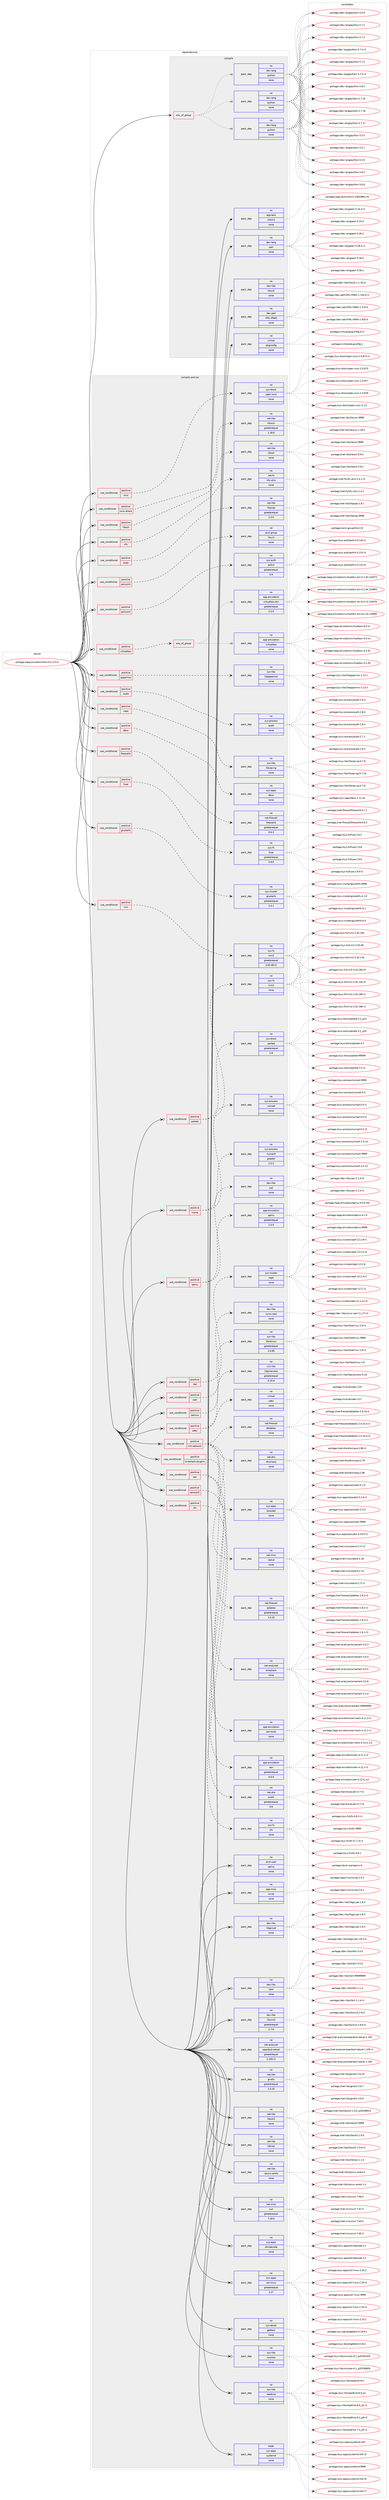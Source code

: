 digraph prolog {

# *************
# Graph options
# *************

newrank=true;
concentrate=true;
compound=true;
graph [rankdir=LR,fontname=Helvetica,fontsize=10,ranksep=1.5];#, ranksep=2.5, nodesep=0.2];
edge  [arrowhead=vee];
node  [fontname=Helvetica,fontsize=10];

# **********
# The ebuild
# **********

subgraph cluster_leftcol {
color=gray;
rank=same;
label=<<i>ebuild</i>>;
id [label="portage://app-emulation/libvirt-5.2.0-r2", color=red, width=4, href="../app-emulation/libvirt-5.2.0-r2.svg"];
}

# ****************
# The dependencies
# ****************

subgraph cluster_midcol {
color=gray;
label=<<i>dependencies</i>>;
subgraph cluster_compile {
fillcolor="#eeeeee";
style=filled;
label=<<i>compile</i>>;
subgraph any358 {
dependency22202 [label=<<TABLE BORDER="0" CELLBORDER="1" CELLSPACING="0" CELLPADDING="4"><TR><TD CELLPADDING="10">any_of_group</TD></TR></TABLE>>, shape=none, color=red];subgraph pack16563 {
dependency22203 [label=<<TABLE BORDER="0" CELLBORDER="1" CELLSPACING="0" CELLPADDING="4" WIDTH="220"><TR><TD ROWSPAN="6" CELLPADDING="30">pack_dep</TD></TR><TR><TD WIDTH="110">no</TD></TR><TR><TD>dev-lang</TD></TR><TR><TD>python</TD></TR><TR><TD>none</TD></TR><TR><TD></TD></TR></TABLE>>, shape=none, color=blue];
}
dependency22202:e -> dependency22203:w [weight=20,style="dotted",arrowhead="oinv"];
subgraph pack16564 {
dependency22204 [label=<<TABLE BORDER="0" CELLBORDER="1" CELLSPACING="0" CELLPADDING="4" WIDTH="220"><TR><TD ROWSPAN="6" CELLPADDING="30">pack_dep</TD></TR><TR><TD WIDTH="110">no</TD></TR><TR><TD>dev-lang</TD></TR><TR><TD>python</TD></TR><TR><TD>none</TD></TR><TR><TD></TD></TR></TABLE>>, shape=none, color=blue];
}
dependency22202:e -> dependency22204:w [weight=20,style="dotted",arrowhead="oinv"];
subgraph pack16565 {
dependency22205 [label=<<TABLE BORDER="0" CELLBORDER="1" CELLSPACING="0" CELLPADDING="4" WIDTH="220"><TR><TD ROWSPAN="6" CELLPADDING="30">pack_dep</TD></TR><TR><TD WIDTH="110">no</TD></TR><TR><TD>dev-lang</TD></TR><TR><TD>python</TD></TR><TR><TD>none</TD></TR><TR><TD></TD></TR></TABLE>>, shape=none, color=blue];
}
dependency22202:e -> dependency22205:w [weight=20,style="dotted",arrowhead="oinv"];
}
id:e -> dependency22202:w [weight=20,style="solid",arrowhead="vee"];
subgraph pack16566 {
dependency22206 [label=<<TABLE BORDER="0" CELLBORDER="1" CELLSPACING="0" CELLPADDING="4" WIDTH="220"><TR><TD ROWSPAN="6" CELLPADDING="30">pack_dep</TD></TR><TR><TD WIDTH="110">no</TD></TR><TR><TD>app-text</TD></TR><TR><TD>xhtml1</TD></TR><TR><TD>none</TD></TR><TR><TD></TD></TR></TABLE>>, shape=none, color=blue];
}
id:e -> dependency22206:w [weight=20,style="solid",arrowhead="vee"];
subgraph pack16567 {
dependency22207 [label=<<TABLE BORDER="0" CELLBORDER="1" CELLSPACING="0" CELLPADDING="4" WIDTH="220"><TR><TD ROWSPAN="6" CELLPADDING="30">pack_dep</TD></TR><TR><TD WIDTH="110">no</TD></TR><TR><TD>dev-lang</TD></TR><TR><TD>perl</TD></TR><TR><TD>none</TD></TR><TR><TD></TD></TR></TABLE>>, shape=none, color=blue];
}
id:e -> dependency22207:w [weight=20,style="solid",arrowhead="vee"];
subgraph pack16568 {
dependency22208 [label=<<TABLE BORDER="0" CELLBORDER="1" CELLSPACING="0" CELLPADDING="4" WIDTH="220"><TR><TD ROWSPAN="6" CELLPADDING="30">pack_dep</TD></TR><TR><TD WIDTH="110">no</TD></TR><TR><TD>dev-libs</TD></TR><TR><TD>libxslt</TD></TR><TR><TD>none</TD></TR><TR><TD></TD></TR></TABLE>>, shape=none, color=blue];
}
id:e -> dependency22208:w [weight=20,style="solid",arrowhead="vee"];
subgraph pack16569 {
dependency22209 [label=<<TABLE BORDER="0" CELLBORDER="1" CELLSPACING="0" CELLPADDING="4" WIDTH="220"><TR><TD ROWSPAN="6" CELLPADDING="30">pack_dep</TD></TR><TR><TD WIDTH="110">no</TD></TR><TR><TD>dev-perl</TD></TR><TR><TD>XML-XPath</TD></TR><TR><TD>none</TD></TR><TR><TD></TD></TR></TABLE>>, shape=none, color=blue];
}
id:e -> dependency22209:w [weight=20,style="solid",arrowhead="vee"];
subgraph pack16570 {
dependency22210 [label=<<TABLE BORDER="0" CELLBORDER="1" CELLSPACING="0" CELLPADDING="4" WIDTH="220"><TR><TD ROWSPAN="6" CELLPADDING="30">pack_dep</TD></TR><TR><TD WIDTH="110">no</TD></TR><TR><TD>virtual</TD></TR><TR><TD>pkgconfig</TD></TR><TR><TD>none</TD></TR><TR><TD></TD></TR></TABLE>>, shape=none, color=blue];
}
id:e -> dependency22210:w [weight=20,style="solid",arrowhead="vee"];
}
subgraph cluster_compileandrun {
fillcolor="#eeeeee";
style=filled;
label=<<i>compile and run</i>>;
subgraph cond5273 {
dependency22211 [label=<<TABLE BORDER="0" CELLBORDER="1" CELLSPACING="0" CELLPADDING="4"><TR><TD ROWSPAN="3" CELLPADDING="10">use_conditional</TD></TR><TR><TD>positive</TD></TR><TR><TD>apparmor</TD></TR></TABLE>>, shape=none, color=red];
subgraph pack16571 {
dependency22212 [label=<<TABLE BORDER="0" CELLBORDER="1" CELLSPACING="0" CELLPADDING="4" WIDTH="220"><TR><TD ROWSPAN="6" CELLPADDING="30">pack_dep</TD></TR><TR><TD WIDTH="110">no</TD></TR><TR><TD>sys-libs</TD></TR><TR><TD>libapparmor</TD></TR><TR><TD>none</TD></TR><TR><TD></TD></TR></TABLE>>, shape=none, color=blue];
}
dependency22211:e -> dependency22212:w [weight=20,style="dashed",arrowhead="vee"];
}
id:e -> dependency22211:w [weight=20,style="solid",arrowhead="odotvee"];
subgraph cond5274 {
dependency22213 [label=<<TABLE BORDER="0" CELLBORDER="1" CELLSPACING="0" CELLPADDING="4"><TR><TD ROWSPAN="3" CELLPADDING="10">use_conditional</TD></TR><TR><TD>positive</TD></TR><TR><TD>audit</TD></TR></TABLE>>, shape=none, color=red];
subgraph pack16572 {
dependency22214 [label=<<TABLE BORDER="0" CELLBORDER="1" CELLSPACING="0" CELLPADDING="4" WIDTH="220"><TR><TD ROWSPAN="6" CELLPADDING="30">pack_dep</TD></TR><TR><TD WIDTH="110">no</TD></TR><TR><TD>sys-process</TD></TR><TR><TD>audit</TD></TR><TR><TD>none</TD></TR><TR><TD></TD></TR></TABLE>>, shape=none, color=blue];
}
dependency22213:e -> dependency22214:w [weight=20,style="dashed",arrowhead="vee"];
}
id:e -> dependency22213:w [weight=20,style="solid",arrowhead="odotvee"];
subgraph cond5275 {
dependency22215 [label=<<TABLE BORDER="0" CELLBORDER="1" CELLSPACING="0" CELLPADDING="4"><TR><TD ROWSPAN="3" CELLPADDING="10">use_conditional</TD></TR><TR><TD>positive</TD></TR><TR><TD>caps</TD></TR></TABLE>>, shape=none, color=red];
subgraph pack16573 {
dependency22216 [label=<<TABLE BORDER="0" CELLBORDER="1" CELLSPACING="0" CELLPADDING="4" WIDTH="220"><TR><TD ROWSPAN="6" CELLPADDING="30">pack_dep</TD></TR><TR><TD WIDTH="110">no</TD></TR><TR><TD>sys-libs</TD></TR><TR><TD>libcap-ng</TD></TR><TR><TD>none</TD></TR><TR><TD></TD></TR></TABLE>>, shape=none, color=blue];
}
dependency22215:e -> dependency22216:w [weight=20,style="dashed",arrowhead="vee"];
}
id:e -> dependency22215:w [weight=20,style="solid",arrowhead="odotvee"];
subgraph cond5276 {
dependency22217 [label=<<TABLE BORDER="0" CELLBORDER="1" CELLSPACING="0" CELLPADDING="4"><TR><TD ROWSPAN="3" CELLPADDING="10">use_conditional</TD></TR><TR><TD>positive</TD></TR><TR><TD>dbus</TD></TR></TABLE>>, shape=none, color=red];
subgraph pack16574 {
dependency22218 [label=<<TABLE BORDER="0" CELLBORDER="1" CELLSPACING="0" CELLPADDING="4" WIDTH="220"><TR><TD ROWSPAN="6" CELLPADDING="30">pack_dep</TD></TR><TR><TD WIDTH="110">no</TD></TR><TR><TD>sys-apps</TD></TR><TR><TD>dbus</TD></TR><TR><TD>none</TD></TR><TR><TD></TD></TR></TABLE>>, shape=none, color=blue];
}
dependency22217:e -> dependency22218:w [weight=20,style="dashed",arrowhead="vee"];
}
id:e -> dependency22217:w [weight=20,style="solid",arrowhead="odotvee"];
subgraph cond5277 {
dependency22219 [label=<<TABLE BORDER="0" CELLBORDER="1" CELLSPACING="0" CELLPADDING="4"><TR><TD ROWSPAN="3" CELLPADDING="10">use_conditional</TD></TR><TR><TD>positive</TD></TR><TR><TD>firewalld</TD></TR></TABLE>>, shape=none, color=red];
subgraph pack16575 {
dependency22220 [label=<<TABLE BORDER="0" CELLBORDER="1" CELLSPACING="0" CELLPADDING="4" WIDTH="220"><TR><TD ROWSPAN="6" CELLPADDING="30">pack_dep</TD></TR><TR><TD WIDTH="110">no</TD></TR><TR><TD>net-firewall</TD></TR><TR><TD>firewalld</TD></TR><TR><TD>greaterequal</TD></TR><TR><TD>0.6.3</TD></TR></TABLE>>, shape=none, color=blue];
}
dependency22219:e -> dependency22220:w [weight=20,style="dashed",arrowhead="vee"];
}
id:e -> dependency22219:w [weight=20,style="solid",arrowhead="odotvee"];
subgraph cond5278 {
dependency22221 [label=<<TABLE BORDER="0" CELLBORDER="1" CELLSPACING="0" CELLPADDING="4"><TR><TD ROWSPAN="3" CELLPADDING="10">use_conditional</TD></TR><TR><TD>positive</TD></TR><TR><TD>fuse</TD></TR></TABLE>>, shape=none, color=red];
subgraph pack16576 {
dependency22222 [label=<<TABLE BORDER="0" CELLBORDER="1" CELLSPACING="0" CELLPADDING="4" WIDTH="220"><TR><TD ROWSPAN="6" CELLPADDING="30">pack_dep</TD></TR><TR><TD WIDTH="110">no</TD></TR><TR><TD>sys-fs</TD></TR><TR><TD>fuse</TD></TR><TR><TD>greaterequal</TD></TR><TR><TD>2.8.6</TD></TR></TABLE>>, shape=none, color=blue];
}
dependency22221:e -> dependency22222:w [weight=20,style="dashed",arrowhead="vee"];
}
id:e -> dependency22221:w [weight=20,style="solid",arrowhead="odotvee"];
subgraph cond5279 {
dependency22223 [label=<<TABLE BORDER="0" CELLBORDER="1" CELLSPACING="0" CELLPADDING="4"><TR><TD ROWSPAN="3" CELLPADDING="10">use_conditional</TD></TR><TR><TD>positive</TD></TR><TR><TD>glusterfs</TD></TR></TABLE>>, shape=none, color=red];
subgraph pack16577 {
dependency22224 [label=<<TABLE BORDER="0" CELLBORDER="1" CELLSPACING="0" CELLPADDING="4" WIDTH="220"><TR><TD ROWSPAN="6" CELLPADDING="30">pack_dep</TD></TR><TR><TD WIDTH="110">no</TD></TR><TR><TD>sys-cluster</TD></TR><TR><TD>glusterfs</TD></TR><TR><TD>greaterequal</TD></TR><TR><TD>3.4.1</TD></TR></TABLE>>, shape=none, color=blue];
}
dependency22223:e -> dependency22224:w [weight=20,style="dashed",arrowhead="vee"];
}
id:e -> dependency22223:w [weight=20,style="solid",arrowhead="odotvee"];
subgraph cond5280 {
dependency22225 [label=<<TABLE BORDER="0" CELLBORDER="1" CELLSPACING="0" CELLPADDING="4"><TR><TD ROWSPAN="3" CELLPADDING="10">use_conditional</TD></TR><TR><TD>positive</TD></TR><TR><TD>iscsi</TD></TR></TABLE>>, shape=none, color=red];
subgraph pack16578 {
dependency22226 [label=<<TABLE BORDER="0" CELLBORDER="1" CELLSPACING="0" CELLPADDING="4" WIDTH="220"><TR><TD ROWSPAN="6" CELLPADDING="30">pack_dep</TD></TR><TR><TD WIDTH="110">no</TD></TR><TR><TD>sys-block</TD></TR><TR><TD>open-iscsi</TD></TR><TR><TD>none</TD></TR><TR><TD></TD></TR></TABLE>>, shape=none, color=blue];
}
dependency22225:e -> dependency22226:w [weight=20,style="dashed",arrowhead="vee"];
}
id:e -> dependency22225:w [weight=20,style="solid",arrowhead="odotvee"];
subgraph cond5281 {
dependency22227 [label=<<TABLE BORDER="0" CELLBORDER="1" CELLSPACING="0" CELLPADDING="4"><TR><TD ROWSPAN="3" CELLPADDING="10">use_conditional</TD></TR><TR><TD>positive</TD></TR><TR><TD>iscsi-direct</TD></TR></TABLE>>, shape=none, color=red];
subgraph pack16579 {
dependency22228 [label=<<TABLE BORDER="0" CELLBORDER="1" CELLSPACING="0" CELLPADDING="4" WIDTH="220"><TR><TD ROWSPAN="6" CELLPADDING="30">pack_dep</TD></TR><TR><TD WIDTH="110">no</TD></TR><TR><TD>net-libs</TD></TR><TR><TD>libiscsi</TD></TR><TR><TD>greaterequal</TD></TR><TR><TD>1.18.0</TD></TR></TABLE>>, shape=none, color=blue];
}
dependency22227:e -> dependency22228:w [weight=20,style="dashed",arrowhead="vee"];
}
id:e -> dependency22227:w [weight=20,style="solid",arrowhead="odotvee"];
subgraph cond5282 {
dependency22229 [label=<<TABLE BORDER="0" CELLBORDER="1" CELLSPACING="0" CELLPADDING="4"><TR><TD ROWSPAN="3" CELLPADDING="10">use_conditional</TD></TR><TR><TD>positive</TD></TR><TR><TD>libssh</TD></TR></TABLE>>, shape=none, color=red];
subgraph pack16580 {
dependency22230 [label=<<TABLE BORDER="0" CELLBORDER="1" CELLSPACING="0" CELLPADDING="4" WIDTH="220"><TR><TD ROWSPAN="6" CELLPADDING="30">pack_dep</TD></TR><TR><TD WIDTH="110">no</TD></TR><TR><TD>net-libs</TD></TR><TR><TD>libssh</TD></TR><TR><TD>none</TD></TR><TR><TD></TD></TR></TABLE>>, shape=none, color=blue];
}
dependency22229:e -> dependency22230:w [weight=20,style="dashed",arrowhead="vee"];
}
id:e -> dependency22229:w [weight=20,style="solid",arrowhead="odotvee"];
subgraph cond5283 {
dependency22231 [label=<<TABLE BORDER="0" CELLBORDER="1" CELLSPACING="0" CELLPADDING="4"><TR><TD ROWSPAN="3" CELLPADDING="10">use_conditional</TD></TR><TR><TD>positive</TD></TR><TR><TD>lvm</TD></TR></TABLE>>, shape=none, color=red];
subgraph pack16581 {
dependency22232 [label=<<TABLE BORDER="0" CELLBORDER="1" CELLSPACING="0" CELLPADDING="4" WIDTH="220"><TR><TD ROWSPAN="6" CELLPADDING="30">pack_dep</TD></TR><TR><TD WIDTH="110">no</TD></TR><TR><TD>sys-fs</TD></TR><TR><TD>lvm2</TD></TR><TR><TD>greaterequal</TD></TR><TR><TD>2.02.48-r2</TD></TR></TABLE>>, shape=none, color=blue];
}
dependency22231:e -> dependency22232:w [weight=20,style="dashed",arrowhead="vee"];
}
id:e -> dependency22231:w [weight=20,style="solid",arrowhead="odotvee"];
subgraph cond5284 {
dependency22233 [label=<<TABLE BORDER="0" CELLBORDER="1" CELLSPACING="0" CELLPADDING="4"><TR><TD ROWSPAN="3" CELLPADDING="10">use_conditional</TD></TR><TR><TD>positive</TD></TR><TR><TD>nfs</TD></TR></TABLE>>, shape=none, color=red];
subgraph pack16582 {
dependency22234 [label=<<TABLE BORDER="0" CELLBORDER="1" CELLSPACING="0" CELLPADDING="4" WIDTH="220"><TR><TD ROWSPAN="6" CELLPADDING="30">pack_dep</TD></TR><TR><TD WIDTH="110">no</TD></TR><TR><TD>net-fs</TD></TR><TR><TD>nfs-utils</TD></TR><TR><TD>none</TD></TR><TR><TD></TD></TR></TABLE>>, shape=none, color=blue];
}
dependency22233:e -> dependency22234:w [weight=20,style="dashed",arrowhead="vee"];
}
id:e -> dependency22233:w [weight=20,style="solid",arrowhead="odotvee"];
subgraph cond5285 {
dependency22235 [label=<<TABLE BORDER="0" CELLBORDER="1" CELLSPACING="0" CELLPADDING="4"><TR><TD ROWSPAN="3" CELLPADDING="10">use_conditional</TD></TR><TR><TD>positive</TD></TR><TR><TD>numa</TD></TR></TABLE>>, shape=none, color=red];
subgraph pack16583 {
dependency22236 [label=<<TABLE BORDER="0" CELLBORDER="1" CELLSPACING="0" CELLPADDING="4" WIDTH="220"><TR><TD ROWSPAN="6" CELLPADDING="30">pack_dep</TD></TR><TR><TD WIDTH="110">no</TD></TR><TR><TD>sys-process</TD></TR><TR><TD>numactl</TD></TR><TR><TD>greater</TD></TR><TR><TD>2.0.2</TD></TR></TABLE>>, shape=none, color=blue];
}
dependency22235:e -> dependency22236:w [weight=20,style="dashed",arrowhead="vee"];
subgraph pack16584 {
dependency22237 [label=<<TABLE BORDER="0" CELLBORDER="1" CELLSPACING="0" CELLPADDING="4" WIDTH="220"><TR><TD ROWSPAN="6" CELLPADDING="30">pack_dep</TD></TR><TR><TD WIDTH="110">no</TD></TR><TR><TD>sys-process</TD></TR><TR><TD>numad</TD></TR><TR><TD>none</TD></TR><TR><TD></TD></TR></TABLE>>, shape=none, color=blue];
}
dependency22235:e -> dependency22237:w [weight=20,style="dashed",arrowhead="vee"];
}
id:e -> dependency22235:w [weight=20,style="solid",arrowhead="odotvee"];
subgraph cond5286 {
dependency22238 [label=<<TABLE BORDER="0" CELLBORDER="1" CELLSPACING="0" CELLPADDING="4"><TR><TD ROWSPAN="3" CELLPADDING="10">use_conditional</TD></TR><TR><TD>positive</TD></TR><TR><TD>parted</TD></TR></TABLE>>, shape=none, color=red];
subgraph pack16585 {
dependency22239 [label=<<TABLE BORDER="0" CELLBORDER="1" CELLSPACING="0" CELLPADDING="4" WIDTH="220"><TR><TD ROWSPAN="6" CELLPADDING="30">pack_dep</TD></TR><TR><TD WIDTH="110">no</TD></TR><TR><TD>sys-block</TD></TR><TR><TD>parted</TD></TR><TR><TD>greaterequal</TD></TR><TR><TD>1.8</TD></TR></TABLE>>, shape=none, color=blue];
}
dependency22238:e -> dependency22239:w [weight=20,style="dashed",arrowhead="vee"];
subgraph pack16586 {
dependency22240 [label=<<TABLE BORDER="0" CELLBORDER="1" CELLSPACING="0" CELLPADDING="4" WIDTH="220"><TR><TD ROWSPAN="6" CELLPADDING="30">pack_dep</TD></TR><TR><TD WIDTH="110">no</TD></TR><TR><TD>sys-fs</TD></TR><TR><TD>lvm2</TD></TR><TR><TD>none</TD></TR><TR><TD></TD></TR></TABLE>>, shape=none, color=blue];
}
dependency22238:e -> dependency22240:w [weight=20,style="dashed",arrowhead="vee"];
}
id:e -> dependency22238:w [weight=20,style="solid",arrowhead="odotvee"];
subgraph cond5287 {
dependency22241 [label=<<TABLE BORDER="0" CELLBORDER="1" CELLSPACING="0" CELLPADDING="4"><TR><TD ROWSPAN="3" CELLPADDING="10">use_conditional</TD></TR><TR><TD>positive</TD></TR><TR><TD>pcap</TD></TR></TABLE>>, shape=none, color=red];
subgraph pack16587 {
dependency22242 [label=<<TABLE BORDER="0" CELLBORDER="1" CELLSPACING="0" CELLPADDING="4" WIDTH="220"><TR><TD ROWSPAN="6" CELLPADDING="30">pack_dep</TD></TR><TR><TD WIDTH="110">no</TD></TR><TR><TD>net-libs</TD></TR><TR><TD>libpcap</TD></TR><TR><TD>greaterequal</TD></TR><TR><TD>1.0.0</TD></TR></TABLE>>, shape=none, color=blue];
}
dependency22241:e -> dependency22242:w [weight=20,style="dashed",arrowhead="vee"];
}
id:e -> dependency22241:w [weight=20,style="solid",arrowhead="odotvee"];
subgraph cond5288 {
dependency22243 [label=<<TABLE BORDER="0" CELLBORDER="1" CELLSPACING="0" CELLPADDING="4"><TR><TD ROWSPAN="3" CELLPADDING="10">use_conditional</TD></TR><TR><TD>positive</TD></TR><TR><TD>policykit</TD></TR></TABLE>>, shape=none, color=red];
subgraph pack16588 {
dependency22244 [label=<<TABLE BORDER="0" CELLBORDER="1" CELLSPACING="0" CELLPADDING="4" WIDTH="220"><TR><TD ROWSPAN="6" CELLPADDING="30">pack_dep</TD></TR><TR><TD WIDTH="110">no</TD></TR><TR><TD>acct-group</TD></TR><TR><TD>libvirt</TD></TR><TR><TD>none</TD></TR><TR><TD></TD></TR></TABLE>>, shape=none, color=blue];
}
dependency22243:e -> dependency22244:w [weight=20,style="dashed",arrowhead="vee"];
}
id:e -> dependency22243:w [weight=20,style="solid",arrowhead="odotvee"];
subgraph cond5289 {
dependency22245 [label=<<TABLE BORDER="0" CELLBORDER="1" CELLSPACING="0" CELLPADDING="4"><TR><TD ROWSPAN="3" CELLPADDING="10">use_conditional</TD></TR><TR><TD>positive</TD></TR><TR><TD>policykit</TD></TR></TABLE>>, shape=none, color=red];
subgraph pack16589 {
dependency22246 [label=<<TABLE BORDER="0" CELLBORDER="1" CELLSPACING="0" CELLPADDING="4" WIDTH="220"><TR><TD ROWSPAN="6" CELLPADDING="30">pack_dep</TD></TR><TR><TD WIDTH="110">no</TD></TR><TR><TD>sys-auth</TD></TR><TR><TD>polkit</TD></TR><TR><TD>greaterequal</TD></TR><TR><TD>0.9</TD></TR></TABLE>>, shape=none, color=blue];
}
dependency22245:e -> dependency22246:w [weight=20,style="dashed",arrowhead="vee"];
}
id:e -> dependency22245:w [weight=20,style="solid",arrowhead="odotvee"];
subgraph cond5290 {
dependency22247 [label=<<TABLE BORDER="0" CELLBORDER="1" CELLSPACING="0" CELLPADDING="4"><TR><TD ROWSPAN="3" CELLPADDING="10">use_conditional</TD></TR><TR><TD>positive</TD></TR><TR><TD>qemu</TD></TR></TABLE>>, shape=none, color=red];
subgraph pack16590 {
dependency22248 [label=<<TABLE BORDER="0" CELLBORDER="1" CELLSPACING="0" CELLPADDING="4" WIDTH="220"><TR><TD ROWSPAN="6" CELLPADDING="30">pack_dep</TD></TR><TR><TD WIDTH="110">no</TD></TR><TR><TD>app-emulation</TD></TR><TR><TD>qemu</TD></TR><TR><TD>greaterequal</TD></TR><TR><TD>1.5.0</TD></TR></TABLE>>, shape=none, color=blue];
}
dependency22247:e -> dependency22248:w [weight=20,style="dashed",arrowhead="vee"];
subgraph pack16591 {
dependency22249 [label=<<TABLE BORDER="0" CELLBORDER="1" CELLSPACING="0" CELLPADDING="4" WIDTH="220"><TR><TD ROWSPAN="6" CELLPADDING="30">pack_dep</TD></TR><TR><TD WIDTH="110">no</TD></TR><TR><TD>dev-libs</TD></TR><TR><TD>yajl</TD></TR><TR><TD>none</TD></TR><TR><TD></TD></TR></TABLE>>, shape=none, color=blue];
}
dependency22247:e -> dependency22249:w [weight=20,style="dashed",arrowhead="vee"];
}
id:e -> dependency22247:w [weight=20,style="solid",arrowhead="odotvee"];
subgraph cond5291 {
dependency22250 [label=<<TABLE BORDER="0" CELLBORDER="1" CELLSPACING="0" CELLPADDING="4"><TR><TD ROWSPAN="3" CELLPADDING="10">use_conditional</TD></TR><TR><TD>positive</TD></TR><TR><TD>rbd</TD></TR></TABLE>>, shape=none, color=red];
subgraph pack16592 {
dependency22251 [label=<<TABLE BORDER="0" CELLBORDER="1" CELLSPACING="0" CELLPADDING="4" WIDTH="220"><TR><TD ROWSPAN="6" CELLPADDING="30">pack_dep</TD></TR><TR><TD WIDTH="110">no</TD></TR><TR><TD>sys-cluster</TD></TR><TR><TD>ceph</TD></TR><TR><TD>none</TD></TR><TR><TD></TD></TR></TABLE>>, shape=none, color=blue];
}
dependency22250:e -> dependency22251:w [weight=20,style="dashed",arrowhead="vee"];
}
id:e -> dependency22250:w [weight=20,style="solid",arrowhead="odotvee"];
subgraph cond5292 {
dependency22252 [label=<<TABLE BORDER="0" CELLBORDER="1" CELLSPACING="0" CELLPADDING="4"><TR><TD ROWSPAN="3" CELLPADDING="10">use_conditional</TD></TR><TR><TD>positive</TD></TR><TR><TD>sasl</TD></TR></TABLE>>, shape=none, color=red];
subgraph pack16593 {
dependency22253 [label=<<TABLE BORDER="0" CELLBORDER="1" CELLSPACING="0" CELLPADDING="4" WIDTH="220"><TR><TD ROWSPAN="6" CELLPADDING="30">pack_dep</TD></TR><TR><TD WIDTH="110">no</TD></TR><TR><TD>dev-libs</TD></TR><TR><TD>cyrus-sasl</TD></TR><TR><TD>none</TD></TR><TR><TD></TD></TR></TABLE>>, shape=none, color=blue];
}
dependency22252:e -> dependency22253:w [weight=20,style="dashed",arrowhead="vee"];
}
id:e -> dependency22252:w [weight=20,style="solid",arrowhead="odotvee"];
subgraph cond5293 {
dependency22254 [label=<<TABLE BORDER="0" CELLBORDER="1" CELLSPACING="0" CELLPADDING="4"><TR><TD ROWSPAN="3" CELLPADDING="10">use_conditional</TD></TR><TR><TD>positive</TD></TR><TR><TD>selinux</TD></TR></TABLE>>, shape=none, color=red];
subgraph pack16594 {
dependency22255 [label=<<TABLE BORDER="0" CELLBORDER="1" CELLSPACING="0" CELLPADDING="4" WIDTH="220"><TR><TD ROWSPAN="6" CELLPADDING="30">pack_dep</TD></TR><TR><TD WIDTH="110">no</TD></TR><TR><TD>sys-libs</TD></TR><TR><TD>libselinux</TD></TR><TR><TD>greaterequal</TD></TR><TR><TD>2.0.85</TD></TR></TABLE>>, shape=none, color=blue];
}
dependency22254:e -> dependency22255:w [weight=20,style="dashed",arrowhead="vee"];
}
id:e -> dependency22254:w [weight=20,style="solid",arrowhead="odotvee"];
subgraph cond5294 {
dependency22256 [label=<<TABLE BORDER="0" CELLBORDER="1" CELLSPACING="0" CELLPADDING="4"><TR><TD ROWSPAN="3" CELLPADDING="10">use_conditional</TD></TR><TR><TD>positive</TD></TR><TR><TD>udev</TD></TR></TABLE>>, shape=none, color=red];
subgraph pack16595 {
dependency22257 [label=<<TABLE BORDER="0" CELLBORDER="1" CELLSPACING="0" CELLPADDING="4" WIDTH="220"><TR><TD ROWSPAN="6" CELLPADDING="30">pack_dep</TD></TR><TR><TD WIDTH="110">no</TD></TR><TR><TD>virtual</TD></TR><TR><TD>udev</TD></TR><TR><TD>none</TD></TR><TR><TD></TD></TR></TABLE>>, shape=none, color=blue];
}
dependency22256:e -> dependency22257:w [weight=20,style="dashed",arrowhead="vee"];
subgraph pack16596 {
dependency22258 [label=<<TABLE BORDER="0" CELLBORDER="1" CELLSPACING="0" CELLPADDING="4" WIDTH="220"><TR><TD ROWSPAN="6" CELLPADDING="30">pack_dep</TD></TR><TR><TD WIDTH="110">no</TD></TR><TR><TD>x11-libs</TD></TR><TR><TD>libpciaccess</TD></TR><TR><TD>greaterequal</TD></TR><TR><TD>0.10.9</TD></TR></TABLE>>, shape=none, color=blue];
}
dependency22256:e -> dependency22258:w [weight=20,style="dashed",arrowhead="vee"];
}
id:e -> dependency22256:w [weight=20,style="solid",arrowhead="odotvee"];
subgraph cond5295 {
dependency22259 [label=<<TABLE BORDER="0" CELLBORDER="1" CELLSPACING="0" CELLPADDING="4"><TR><TD ROWSPAN="3" CELLPADDING="10">use_conditional</TD></TR><TR><TD>positive</TD></TR><TR><TD>virt-network</TD></TR></TABLE>>, shape=none, color=red];
subgraph pack16597 {
dependency22260 [label=<<TABLE BORDER="0" CELLBORDER="1" CELLSPACING="0" CELLPADDING="4" WIDTH="220"><TR><TD ROWSPAN="6" CELLPADDING="30">pack_dep</TD></TR><TR><TD WIDTH="110">no</TD></TR><TR><TD>net-dns</TD></TR><TR><TD>dnsmasq</TD></TR><TR><TD>none</TD></TR><TR><TD></TD></TR></TABLE>>, shape=none, color=blue];
}
dependency22259:e -> dependency22260:w [weight=20,style="dashed",arrowhead="vee"];
subgraph pack16598 {
dependency22261 [label=<<TABLE BORDER="0" CELLBORDER="1" CELLSPACING="0" CELLPADDING="4" WIDTH="220"><TR><TD ROWSPAN="6" CELLPADDING="30">pack_dep</TD></TR><TR><TD WIDTH="110">no</TD></TR><TR><TD>net-firewall</TD></TR><TR><TD>ebtables</TD></TR><TR><TD>none</TD></TR><TR><TD></TD></TR></TABLE>>, shape=none, color=blue];
}
dependency22259:e -> dependency22261:w [weight=20,style="dashed",arrowhead="vee"];
subgraph pack16599 {
dependency22262 [label=<<TABLE BORDER="0" CELLBORDER="1" CELLSPACING="0" CELLPADDING="4" WIDTH="220"><TR><TD ROWSPAN="6" CELLPADDING="30">pack_dep</TD></TR><TR><TD WIDTH="110">no</TD></TR><TR><TD>net-firewall</TD></TR><TR><TD>iptables</TD></TR><TR><TD>greaterequal</TD></TR><TR><TD>1.4.10</TD></TR></TABLE>>, shape=none, color=blue];
}
dependency22259:e -> dependency22262:w [weight=20,style="dashed",arrowhead="vee"];
subgraph pack16600 {
dependency22263 [label=<<TABLE BORDER="0" CELLBORDER="1" CELLSPACING="0" CELLPADDING="4" WIDTH="220"><TR><TD ROWSPAN="6" CELLPADDING="30">pack_dep</TD></TR><TR><TD WIDTH="110">no</TD></TR><TR><TD>net-misc</TD></TR><TR><TD>radvd</TD></TR><TR><TD>none</TD></TR><TR><TD></TD></TR></TABLE>>, shape=none, color=blue];
}
dependency22259:e -> dependency22263:w [weight=20,style="dashed",arrowhead="vee"];
subgraph pack16601 {
dependency22264 [label=<<TABLE BORDER="0" CELLBORDER="1" CELLSPACING="0" CELLPADDING="4" WIDTH="220"><TR><TD ROWSPAN="6" CELLPADDING="30">pack_dep</TD></TR><TR><TD WIDTH="110">no</TD></TR><TR><TD>sys-apps</TD></TR><TR><TD>iproute2</TD></TR><TR><TD>none</TD></TR><TR><TD></TD></TR></TABLE>>, shape=none, color=blue];
}
dependency22259:e -> dependency22264:w [weight=20,style="dashed",arrowhead="vee"];
}
id:e -> dependency22259:w [weight=20,style="solid",arrowhead="odotvee"];
subgraph cond5296 {
dependency22265 [label=<<TABLE BORDER="0" CELLBORDER="1" CELLSPACING="0" CELLPADDING="4"><TR><TD ROWSPAN="3" CELLPADDING="10">use_conditional</TD></TR><TR><TD>positive</TD></TR><TR><TD>virtualbox</TD></TR></TABLE>>, shape=none, color=red];
subgraph any359 {
dependency22266 [label=<<TABLE BORDER="0" CELLBORDER="1" CELLSPACING="0" CELLPADDING="4"><TR><TD CELLPADDING="10">any_of_group</TD></TR></TABLE>>, shape=none, color=red];subgraph pack16602 {
dependency22267 [label=<<TABLE BORDER="0" CELLBORDER="1" CELLSPACING="0" CELLPADDING="4" WIDTH="220"><TR><TD ROWSPAN="6" CELLPADDING="30">pack_dep</TD></TR><TR><TD WIDTH="110">no</TD></TR><TR><TD>app-emulation</TD></TR><TR><TD>virtualbox</TD></TR><TR><TD>none</TD></TR><TR><TD></TD></TR></TABLE>>, shape=none, color=blue];
}
dependency22266:e -> dependency22267:w [weight=20,style="dotted",arrowhead="oinv"];
subgraph pack16603 {
dependency22268 [label=<<TABLE BORDER="0" CELLBORDER="1" CELLSPACING="0" CELLPADDING="4" WIDTH="220"><TR><TD ROWSPAN="6" CELLPADDING="30">pack_dep</TD></TR><TR><TD WIDTH="110">no</TD></TR><TR><TD>app-emulation</TD></TR><TR><TD>virtualbox-bin</TD></TR><TR><TD>greaterequal</TD></TR><TR><TD>2.2.0</TD></TR></TABLE>>, shape=none, color=blue];
}
dependency22266:e -> dependency22268:w [weight=20,style="dotted",arrowhead="oinv"];
}
dependency22265:e -> dependency22266:w [weight=20,style="dashed",arrowhead="vee"];
}
id:e -> dependency22265:w [weight=20,style="solid",arrowhead="odotvee"];
subgraph cond5297 {
dependency22269 [label=<<TABLE BORDER="0" CELLBORDER="1" CELLSPACING="0" CELLPADDING="4"><TR><TD ROWSPAN="3" CELLPADDING="10">use_conditional</TD></TR><TR><TD>positive</TD></TR><TR><TD>wireshark-plugins</TD></TR></TABLE>>, shape=none, color=red];
subgraph pack16604 {
dependency22270 [label=<<TABLE BORDER="0" CELLBORDER="1" CELLSPACING="0" CELLPADDING="4" WIDTH="220"><TR><TD ROWSPAN="6" CELLPADDING="30">pack_dep</TD></TR><TR><TD WIDTH="110">no</TD></TR><TR><TD>net-analyzer</TD></TR><TR><TD>wireshark</TD></TR><TR><TD>none</TD></TR><TR><TD></TD></TR></TABLE>>, shape=none, color=blue];
}
dependency22269:e -> dependency22270:w [weight=20,style="dashed",arrowhead="vee"];
}
id:e -> dependency22269:w [weight=20,style="solid",arrowhead="odotvee"];
subgraph cond5298 {
dependency22271 [label=<<TABLE BORDER="0" CELLBORDER="1" CELLSPACING="0" CELLPADDING="4"><TR><TD ROWSPAN="3" CELLPADDING="10">use_conditional</TD></TR><TR><TD>positive</TD></TR><TR><TD>xen</TD></TR></TABLE>>, shape=none, color=red];
subgraph pack16605 {
dependency22272 [label=<<TABLE BORDER="0" CELLBORDER="1" CELLSPACING="0" CELLPADDING="4" WIDTH="220"><TR><TD ROWSPAN="6" CELLPADDING="30">pack_dep</TD></TR><TR><TD WIDTH="110">no</TD></TR><TR><TD>app-emulation</TD></TR><TR><TD>xen</TD></TR><TR><TD>greaterequal</TD></TR><TR><TD>4.6.0</TD></TR></TABLE>>, shape=none, color=blue];
}
dependency22271:e -> dependency22272:w [weight=20,style="dashed",arrowhead="vee"];
subgraph pack16606 {
dependency22273 [label=<<TABLE BORDER="0" CELLBORDER="1" CELLSPACING="0" CELLPADDING="4" WIDTH="220"><TR><TD ROWSPAN="6" CELLPADDING="30">pack_dep</TD></TR><TR><TD WIDTH="110">no</TD></TR><TR><TD>app-emulation</TD></TR><TR><TD>xen-tools</TD></TR><TR><TD>none</TD></TR><TR><TD></TD></TR></TABLE>>, shape=none, color=blue];
}
dependency22271:e -> dependency22273:w [weight=20,style="dashed",arrowhead="vee"];
}
id:e -> dependency22271:w [weight=20,style="solid",arrowhead="odotvee"];
subgraph cond5299 {
dependency22274 [label=<<TABLE BORDER="0" CELLBORDER="1" CELLSPACING="0" CELLPADDING="4"><TR><TD ROWSPAN="3" CELLPADDING="10">use_conditional</TD></TR><TR><TD>positive</TD></TR><TR><TD>zeroconf</TD></TR></TABLE>>, shape=none, color=red];
subgraph pack16607 {
dependency22275 [label=<<TABLE BORDER="0" CELLBORDER="1" CELLSPACING="0" CELLPADDING="4" WIDTH="220"><TR><TD ROWSPAN="6" CELLPADDING="30">pack_dep</TD></TR><TR><TD WIDTH="110">no</TD></TR><TR><TD>net-dns</TD></TR><TR><TD>avahi</TD></TR><TR><TD>greaterequal</TD></TR><TR><TD>0.6</TD></TR></TABLE>>, shape=none, color=blue];
}
dependency22274:e -> dependency22275:w [weight=20,style="dashed",arrowhead="vee"];
}
id:e -> dependency22274:w [weight=20,style="solid",arrowhead="odotvee"];
subgraph cond5300 {
dependency22276 [label=<<TABLE BORDER="0" CELLBORDER="1" CELLSPACING="0" CELLPADDING="4"><TR><TD ROWSPAN="3" CELLPADDING="10">use_conditional</TD></TR><TR><TD>positive</TD></TR><TR><TD>zfs</TD></TR></TABLE>>, shape=none, color=red];
subgraph pack16608 {
dependency22277 [label=<<TABLE BORDER="0" CELLBORDER="1" CELLSPACING="0" CELLPADDING="4" WIDTH="220"><TR><TD ROWSPAN="6" CELLPADDING="30">pack_dep</TD></TR><TR><TD WIDTH="110">no</TD></TR><TR><TD>sys-fs</TD></TR><TR><TD>zfs</TD></TR><TR><TD>none</TD></TR><TR><TD></TD></TR></TABLE>>, shape=none, color=blue];
}
dependency22276:e -> dependency22277:w [weight=20,style="dashed",arrowhead="vee"];
}
id:e -> dependency22276:w [weight=20,style="solid",arrowhead="odotvee"];
subgraph pack16609 {
dependency22278 [label=<<TABLE BORDER="0" CELLBORDER="1" CELLSPACING="0" CELLPADDING="4" WIDTH="220"><TR><TD ROWSPAN="6" CELLPADDING="30">pack_dep</TD></TR><TR><TD WIDTH="110">no</TD></TR><TR><TD>acct-user</TD></TR><TR><TD>qemu</TD></TR><TR><TD>none</TD></TR><TR><TD></TD></TR></TABLE>>, shape=none, color=blue];
}
id:e -> dependency22278:w [weight=20,style="solid",arrowhead="odotvee"];
subgraph pack16610 {
dependency22279 [label=<<TABLE BORDER="0" CELLBORDER="1" CELLSPACING="0" CELLPADDING="4" WIDTH="220"><TR><TD ROWSPAN="6" CELLPADDING="30">pack_dep</TD></TR><TR><TD WIDTH="110">no</TD></TR><TR><TD>app-misc</TD></TR><TR><TD>scrub</TD></TR><TR><TD>none</TD></TR><TR><TD></TD></TR></TABLE>>, shape=none, color=blue];
}
id:e -> dependency22279:w [weight=20,style="solid",arrowhead="odotvee"];
subgraph pack16611 {
dependency22280 [label=<<TABLE BORDER="0" CELLBORDER="1" CELLSPACING="0" CELLPADDING="4" WIDTH="220"><TR><TD ROWSPAN="6" CELLPADDING="30">pack_dep</TD></TR><TR><TD WIDTH="110">no</TD></TR><TR><TD>dev-libs</TD></TR><TR><TD>libgcrypt</TD></TR><TR><TD>none</TD></TR><TR><TD></TD></TR></TABLE>>, shape=none, color=blue];
}
id:e -> dependency22280:w [weight=20,style="solid",arrowhead="odotvee"];
subgraph pack16612 {
dependency22281 [label=<<TABLE BORDER="0" CELLBORDER="1" CELLSPACING="0" CELLPADDING="4" WIDTH="220"><TR><TD ROWSPAN="6" CELLPADDING="30">pack_dep</TD></TR><TR><TD WIDTH="110">no</TD></TR><TR><TD>dev-libs</TD></TR><TR><TD>libnl</TD></TR><TR><TD>none</TD></TR><TR><TD></TD></TR></TABLE>>, shape=none, color=blue];
}
id:e -> dependency22281:w [weight=20,style="solid",arrowhead="odotvee"];
subgraph pack16613 {
dependency22282 [label=<<TABLE BORDER="0" CELLBORDER="1" CELLSPACING="0" CELLPADDING="4" WIDTH="220"><TR><TD ROWSPAN="6" CELLPADDING="30">pack_dep</TD></TR><TR><TD WIDTH="110">no</TD></TR><TR><TD>dev-libs</TD></TR><TR><TD>libxml2</TD></TR><TR><TD>greaterequal</TD></TR><TR><TD>2.7.6</TD></TR></TABLE>>, shape=none, color=blue];
}
id:e -> dependency22282:w [weight=20,style="solid",arrowhead="odotvee"];
subgraph pack16614 {
dependency22283 [label=<<TABLE BORDER="0" CELLBORDER="1" CELLSPACING="0" CELLPADDING="4" WIDTH="220"><TR><TD ROWSPAN="6" CELLPADDING="30">pack_dep</TD></TR><TR><TD WIDTH="110">no</TD></TR><TR><TD>net-analyzer</TD></TR><TR><TD>openbsd-netcat</TD></TR><TR><TD>greaterequal</TD></TR><TR><TD>1.105-r1</TD></TR></TABLE>>, shape=none, color=blue];
}
id:e -> dependency22283:w [weight=20,style="solid",arrowhead="odotvee"];
subgraph pack16615 {
dependency22284 [label=<<TABLE BORDER="0" CELLBORDER="1" CELLSPACING="0" CELLPADDING="4" WIDTH="220"><TR><TD ROWSPAN="6" CELLPADDING="30">pack_dep</TD></TR><TR><TD WIDTH="110">no</TD></TR><TR><TD>net-libs</TD></TR><TR><TD>gnutls</TD></TR><TR><TD>greaterequal</TD></TR><TR><TD>1.0.25</TD></TR></TABLE>>, shape=none, color=blue];
}
id:e -> dependency22284:w [weight=20,style="solid",arrowhead="odotvee"];
subgraph pack16616 {
dependency22285 [label=<<TABLE BORDER="0" CELLBORDER="1" CELLSPACING="0" CELLPADDING="4" WIDTH="220"><TR><TD ROWSPAN="6" CELLPADDING="30">pack_dep</TD></TR><TR><TD WIDTH="110">no</TD></TR><TR><TD>net-libs</TD></TR><TR><TD>libssh2</TD></TR><TR><TD>none</TD></TR><TR><TD></TD></TR></TABLE>>, shape=none, color=blue];
}
id:e -> dependency22285:w [weight=20,style="solid",arrowhead="odotvee"];
subgraph pack16617 {
dependency22286 [label=<<TABLE BORDER="0" CELLBORDER="1" CELLSPACING="0" CELLPADDING="4" WIDTH="220"><TR><TD ROWSPAN="6" CELLPADDING="30">pack_dep</TD></TR><TR><TD WIDTH="110">no</TD></TR><TR><TD>net-libs</TD></TR><TR><TD>libtirpc</TD></TR><TR><TD>none</TD></TR><TR><TD></TD></TR></TABLE>>, shape=none, color=blue];
}
id:e -> dependency22286:w [weight=20,style="solid",arrowhead="odotvee"];
subgraph pack16618 {
dependency22287 [label=<<TABLE BORDER="0" CELLBORDER="1" CELLSPACING="0" CELLPADDING="4" WIDTH="220"><TR><TD ROWSPAN="6" CELLPADDING="30">pack_dep</TD></TR><TR><TD WIDTH="110">no</TD></TR><TR><TD>net-libs</TD></TR><TR><TD>rpcsvc-proto</TD></TR><TR><TD>none</TD></TR><TR><TD></TD></TR></TABLE>>, shape=none, color=blue];
}
id:e -> dependency22287:w [weight=20,style="solid",arrowhead="odotvee"];
subgraph pack16619 {
dependency22288 [label=<<TABLE BORDER="0" CELLBORDER="1" CELLSPACING="0" CELLPADDING="4" WIDTH="220"><TR><TD ROWSPAN="6" CELLPADDING="30">pack_dep</TD></TR><TR><TD WIDTH="110">no</TD></TR><TR><TD>net-misc</TD></TR><TR><TD>curl</TD></TR><TR><TD>greaterequal</TD></TR><TR><TD>7.18.0</TD></TR></TABLE>>, shape=none, color=blue];
}
id:e -> dependency22288:w [weight=20,style="solid",arrowhead="odotvee"];
subgraph pack16620 {
dependency22289 [label=<<TABLE BORDER="0" CELLBORDER="1" CELLSPACING="0" CELLPADDING="4" WIDTH="220"><TR><TD ROWSPAN="6" CELLPADDING="30">pack_dep</TD></TR><TR><TD WIDTH="110">no</TD></TR><TR><TD>sys-apps</TD></TR><TR><TD>dmidecode</TD></TR><TR><TD>none</TD></TR><TR><TD></TD></TR></TABLE>>, shape=none, color=blue];
}
id:e -> dependency22289:w [weight=20,style="solid",arrowhead="odotvee"];
subgraph pack16621 {
dependency22290 [label=<<TABLE BORDER="0" CELLBORDER="1" CELLSPACING="0" CELLPADDING="4" WIDTH="220"><TR><TD ROWSPAN="6" CELLPADDING="30">pack_dep</TD></TR><TR><TD WIDTH="110">no</TD></TR><TR><TD>sys-apps</TD></TR><TR><TD>util-linux</TD></TR><TR><TD>greaterequal</TD></TR><TR><TD>2.17</TD></TR></TABLE>>, shape=none, color=blue];
}
id:e -> dependency22290:w [weight=20,style="solid",arrowhead="odotvee"];
subgraph pack16622 {
dependency22291 [label=<<TABLE BORDER="0" CELLBORDER="1" CELLSPACING="0" CELLPADDING="4" WIDTH="220"><TR><TD ROWSPAN="6" CELLPADDING="30">pack_dep</TD></TR><TR><TD WIDTH="110">no</TD></TR><TR><TD>sys-devel</TD></TR><TR><TD>gettext</TD></TR><TR><TD>none</TD></TR><TR><TD></TD></TR></TABLE>>, shape=none, color=blue];
}
id:e -> dependency22291:w [weight=20,style="solid",arrowhead="odotvee"];
subgraph pack16623 {
dependency22292 [label=<<TABLE BORDER="0" CELLBORDER="1" CELLSPACING="0" CELLPADDING="4" WIDTH="220"><TR><TD ROWSPAN="6" CELLPADDING="30">pack_dep</TD></TR><TR><TD WIDTH="110">no</TD></TR><TR><TD>sys-libs</TD></TR><TR><TD>ncurses</TD></TR><TR><TD>none</TD></TR><TR><TD></TD></TR></TABLE>>, shape=none, color=blue];
}
id:e -> dependency22292:w [weight=20,style="solid",arrowhead="odotvee"];
subgraph pack16624 {
dependency22293 [label=<<TABLE BORDER="0" CELLBORDER="1" CELLSPACING="0" CELLPADDING="4" WIDTH="220"><TR><TD ROWSPAN="6" CELLPADDING="30">pack_dep</TD></TR><TR><TD WIDTH="110">no</TD></TR><TR><TD>sys-libs</TD></TR><TR><TD>readline</TD></TR><TR><TD>none</TD></TR><TR><TD></TD></TR></TABLE>>, shape=none, color=blue];
}
id:e -> dependency22293:w [weight=20,style="solid",arrowhead="odotvee"];
subgraph pack16625 {
dependency22294 [label=<<TABLE BORDER="0" CELLBORDER="1" CELLSPACING="0" CELLPADDING="4" WIDTH="220"><TR><TD ROWSPAN="6" CELLPADDING="30">pack_dep</TD></TR><TR><TD WIDTH="110">weak</TD></TR><TR><TD>sys-apps</TD></TR><TR><TD>systemd</TD></TR><TR><TD>none</TD></TR><TR><TD></TD></TR></TABLE>>, shape=none, color=blue];
}
id:e -> dependency22294:w [weight=20,style="solid",arrowhead="odotvee"];
}
subgraph cluster_run {
fillcolor="#eeeeee";
style=filled;
label=<<i>run</i>>;
}
}

# **************
# The candidates
# **************

subgraph cluster_choices {
rank=same;
color=gray;
label=<<i>candidates</i>>;

subgraph choice16563 {
color=black;
nodesep=1;
choiceportage10010111845108971101034711212111610411111045504655464953 [label="portage://dev-lang/python-2.7.15", color=red, width=4,href="../dev-lang/python-2.7.15.svg"];
choiceportage10010111845108971101034711212111610411111045504655464954 [label="portage://dev-lang/python-2.7.16", color=red, width=4,href="../dev-lang/python-2.7.16.svg"];
choiceportage10010111845108971101034711212111610411111045504655464955 [label="portage://dev-lang/python-2.7.17", color=red, width=4,href="../dev-lang/python-2.7.17.svg"];
choiceportage100101118451089711010347112121116104111110455146534653 [label="portage://dev-lang/python-3.5.5", color=red, width=4,href="../dev-lang/python-3.5.5.svg"];
choiceportage100101118451089711010347112121116104111110455146534655 [label="portage://dev-lang/python-3.5.7", color=red, width=4,href="../dev-lang/python-3.5.7.svg"];
choiceportage100101118451089711010347112121116104111110455146534657 [label="portage://dev-lang/python-3.5.9", color=red, width=4,href="../dev-lang/python-3.5.9.svg"];
choiceportage100101118451089711010347112121116104111110455146544653 [label="portage://dev-lang/python-3.6.5", color=red, width=4,href="../dev-lang/python-3.6.5.svg"];
choiceportage100101118451089711010347112121116104111110455146544656 [label="portage://dev-lang/python-3.6.8", color=red, width=4,href="../dev-lang/python-3.6.8.svg"];
choiceportage100101118451089711010347112121116104111110455146544657 [label="portage://dev-lang/python-3.6.9", color=red, width=4,href="../dev-lang/python-3.6.9.svg"];
choiceportage100101118451089711010347112121116104111110455146554650 [label="portage://dev-lang/python-3.7.2", color=red, width=4,href="../dev-lang/python-3.7.2.svg"];
choiceportage100101118451089711010347112121116104111110455146554651 [label="portage://dev-lang/python-3.7.3", color=red, width=4,href="../dev-lang/python-3.7.3.svg"];
choiceportage1001011184510897110103471121211161041111104551465546524511449 [label="portage://dev-lang/python-3.7.4-r1", color=red, width=4,href="../dev-lang/python-3.7.4-r1.svg"];
choiceportage100101118451089711010347112121116104111110455146554653 [label="portage://dev-lang/python-3.7.5", color=red, width=4,href="../dev-lang/python-3.7.5.svg"];
choiceportage1001011184510897110103471121211161041111104551465546534511449 [label="portage://dev-lang/python-3.7.5-r1", color=red, width=4,href="../dev-lang/python-3.7.5-r1.svg"];
choiceportage100101118451089711010347112121116104111110455146564648 [label="portage://dev-lang/python-3.8.0", color=red, width=4,href="../dev-lang/python-3.8.0.svg"];
dependency22203:e -> choiceportage10010111845108971101034711212111610411111045504655464953:w [style=dotted,weight="100"];
dependency22203:e -> choiceportage10010111845108971101034711212111610411111045504655464954:w [style=dotted,weight="100"];
dependency22203:e -> choiceportage10010111845108971101034711212111610411111045504655464955:w [style=dotted,weight="100"];
dependency22203:e -> choiceportage100101118451089711010347112121116104111110455146534653:w [style=dotted,weight="100"];
dependency22203:e -> choiceportage100101118451089711010347112121116104111110455146534655:w [style=dotted,weight="100"];
dependency22203:e -> choiceportage100101118451089711010347112121116104111110455146534657:w [style=dotted,weight="100"];
dependency22203:e -> choiceportage100101118451089711010347112121116104111110455146544653:w [style=dotted,weight="100"];
dependency22203:e -> choiceportage100101118451089711010347112121116104111110455146544656:w [style=dotted,weight="100"];
dependency22203:e -> choiceportage100101118451089711010347112121116104111110455146544657:w [style=dotted,weight="100"];
dependency22203:e -> choiceportage100101118451089711010347112121116104111110455146554650:w [style=dotted,weight="100"];
dependency22203:e -> choiceportage100101118451089711010347112121116104111110455146554651:w [style=dotted,weight="100"];
dependency22203:e -> choiceportage1001011184510897110103471121211161041111104551465546524511449:w [style=dotted,weight="100"];
dependency22203:e -> choiceportage100101118451089711010347112121116104111110455146554653:w [style=dotted,weight="100"];
dependency22203:e -> choiceportage1001011184510897110103471121211161041111104551465546534511449:w [style=dotted,weight="100"];
dependency22203:e -> choiceportage100101118451089711010347112121116104111110455146564648:w [style=dotted,weight="100"];
}
subgraph choice16564 {
color=black;
nodesep=1;
choiceportage10010111845108971101034711212111610411111045504655464953 [label="portage://dev-lang/python-2.7.15", color=red, width=4,href="../dev-lang/python-2.7.15.svg"];
choiceportage10010111845108971101034711212111610411111045504655464954 [label="portage://dev-lang/python-2.7.16", color=red, width=4,href="../dev-lang/python-2.7.16.svg"];
choiceportage10010111845108971101034711212111610411111045504655464955 [label="portage://dev-lang/python-2.7.17", color=red, width=4,href="../dev-lang/python-2.7.17.svg"];
choiceportage100101118451089711010347112121116104111110455146534653 [label="portage://dev-lang/python-3.5.5", color=red, width=4,href="../dev-lang/python-3.5.5.svg"];
choiceportage100101118451089711010347112121116104111110455146534655 [label="portage://dev-lang/python-3.5.7", color=red, width=4,href="../dev-lang/python-3.5.7.svg"];
choiceportage100101118451089711010347112121116104111110455146534657 [label="portage://dev-lang/python-3.5.9", color=red, width=4,href="../dev-lang/python-3.5.9.svg"];
choiceportage100101118451089711010347112121116104111110455146544653 [label="portage://dev-lang/python-3.6.5", color=red, width=4,href="../dev-lang/python-3.6.5.svg"];
choiceportage100101118451089711010347112121116104111110455146544656 [label="portage://dev-lang/python-3.6.8", color=red, width=4,href="../dev-lang/python-3.6.8.svg"];
choiceportage100101118451089711010347112121116104111110455146544657 [label="portage://dev-lang/python-3.6.9", color=red, width=4,href="../dev-lang/python-3.6.9.svg"];
choiceportage100101118451089711010347112121116104111110455146554650 [label="portage://dev-lang/python-3.7.2", color=red, width=4,href="../dev-lang/python-3.7.2.svg"];
choiceportage100101118451089711010347112121116104111110455146554651 [label="portage://dev-lang/python-3.7.3", color=red, width=4,href="../dev-lang/python-3.7.3.svg"];
choiceportage1001011184510897110103471121211161041111104551465546524511449 [label="portage://dev-lang/python-3.7.4-r1", color=red, width=4,href="../dev-lang/python-3.7.4-r1.svg"];
choiceportage100101118451089711010347112121116104111110455146554653 [label="portage://dev-lang/python-3.7.5", color=red, width=4,href="../dev-lang/python-3.7.5.svg"];
choiceportage1001011184510897110103471121211161041111104551465546534511449 [label="portage://dev-lang/python-3.7.5-r1", color=red, width=4,href="../dev-lang/python-3.7.5-r1.svg"];
choiceportage100101118451089711010347112121116104111110455146564648 [label="portage://dev-lang/python-3.8.0", color=red, width=4,href="../dev-lang/python-3.8.0.svg"];
dependency22204:e -> choiceportage10010111845108971101034711212111610411111045504655464953:w [style=dotted,weight="100"];
dependency22204:e -> choiceportage10010111845108971101034711212111610411111045504655464954:w [style=dotted,weight="100"];
dependency22204:e -> choiceportage10010111845108971101034711212111610411111045504655464955:w [style=dotted,weight="100"];
dependency22204:e -> choiceportage100101118451089711010347112121116104111110455146534653:w [style=dotted,weight="100"];
dependency22204:e -> choiceportage100101118451089711010347112121116104111110455146534655:w [style=dotted,weight="100"];
dependency22204:e -> choiceportage100101118451089711010347112121116104111110455146534657:w [style=dotted,weight="100"];
dependency22204:e -> choiceportage100101118451089711010347112121116104111110455146544653:w [style=dotted,weight="100"];
dependency22204:e -> choiceportage100101118451089711010347112121116104111110455146544656:w [style=dotted,weight="100"];
dependency22204:e -> choiceportage100101118451089711010347112121116104111110455146544657:w [style=dotted,weight="100"];
dependency22204:e -> choiceportage100101118451089711010347112121116104111110455146554650:w [style=dotted,weight="100"];
dependency22204:e -> choiceportage100101118451089711010347112121116104111110455146554651:w [style=dotted,weight="100"];
dependency22204:e -> choiceportage1001011184510897110103471121211161041111104551465546524511449:w [style=dotted,weight="100"];
dependency22204:e -> choiceportage100101118451089711010347112121116104111110455146554653:w [style=dotted,weight="100"];
dependency22204:e -> choiceportage1001011184510897110103471121211161041111104551465546534511449:w [style=dotted,weight="100"];
dependency22204:e -> choiceportage100101118451089711010347112121116104111110455146564648:w [style=dotted,weight="100"];
}
subgraph choice16565 {
color=black;
nodesep=1;
choiceportage10010111845108971101034711212111610411111045504655464953 [label="portage://dev-lang/python-2.7.15", color=red, width=4,href="../dev-lang/python-2.7.15.svg"];
choiceportage10010111845108971101034711212111610411111045504655464954 [label="portage://dev-lang/python-2.7.16", color=red, width=4,href="../dev-lang/python-2.7.16.svg"];
choiceportage10010111845108971101034711212111610411111045504655464955 [label="portage://dev-lang/python-2.7.17", color=red, width=4,href="../dev-lang/python-2.7.17.svg"];
choiceportage100101118451089711010347112121116104111110455146534653 [label="portage://dev-lang/python-3.5.5", color=red, width=4,href="../dev-lang/python-3.5.5.svg"];
choiceportage100101118451089711010347112121116104111110455146534655 [label="portage://dev-lang/python-3.5.7", color=red, width=4,href="../dev-lang/python-3.5.7.svg"];
choiceportage100101118451089711010347112121116104111110455146534657 [label="portage://dev-lang/python-3.5.9", color=red, width=4,href="../dev-lang/python-3.5.9.svg"];
choiceportage100101118451089711010347112121116104111110455146544653 [label="portage://dev-lang/python-3.6.5", color=red, width=4,href="../dev-lang/python-3.6.5.svg"];
choiceportage100101118451089711010347112121116104111110455146544656 [label="portage://dev-lang/python-3.6.8", color=red, width=4,href="../dev-lang/python-3.6.8.svg"];
choiceportage100101118451089711010347112121116104111110455146544657 [label="portage://dev-lang/python-3.6.9", color=red, width=4,href="../dev-lang/python-3.6.9.svg"];
choiceportage100101118451089711010347112121116104111110455146554650 [label="portage://dev-lang/python-3.7.2", color=red, width=4,href="../dev-lang/python-3.7.2.svg"];
choiceportage100101118451089711010347112121116104111110455146554651 [label="portage://dev-lang/python-3.7.3", color=red, width=4,href="../dev-lang/python-3.7.3.svg"];
choiceportage1001011184510897110103471121211161041111104551465546524511449 [label="portage://dev-lang/python-3.7.4-r1", color=red, width=4,href="../dev-lang/python-3.7.4-r1.svg"];
choiceportage100101118451089711010347112121116104111110455146554653 [label="portage://dev-lang/python-3.7.5", color=red, width=4,href="../dev-lang/python-3.7.5.svg"];
choiceportage1001011184510897110103471121211161041111104551465546534511449 [label="portage://dev-lang/python-3.7.5-r1", color=red, width=4,href="../dev-lang/python-3.7.5-r1.svg"];
choiceportage100101118451089711010347112121116104111110455146564648 [label="portage://dev-lang/python-3.8.0", color=red, width=4,href="../dev-lang/python-3.8.0.svg"];
dependency22205:e -> choiceportage10010111845108971101034711212111610411111045504655464953:w [style=dotted,weight="100"];
dependency22205:e -> choiceportage10010111845108971101034711212111610411111045504655464954:w [style=dotted,weight="100"];
dependency22205:e -> choiceportage10010111845108971101034711212111610411111045504655464955:w [style=dotted,weight="100"];
dependency22205:e -> choiceportage100101118451089711010347112121116104111110455146534653:w [style=dotted,weight="100"];
dependency22205:e -> choiceportage100101118451089711010347112121116104111110455146534655:w [style=dotted,weight="100"];
dependency22205:e -> choiceportage100101118451089711010347112121116104111110455146534657:w [style=dotted,weight="100"];
dependency22205:e -> choiceportage100101118451089711010347112121116104111110455146544653:w [style=dotted,weight="100"];
dependency22205:e -> choiceportage100101118451089711010347112121116104111110455146544656:w [style=dotted,weight="100"];
dependency22205:e -> choiceportage100101118451089711010347112121116104111110455146544657:w [style=dotted,weight="100"];
dependency22205:e -> choiceportage100101118451089711010347112121116104111110455146554650:w [style=dotted,weight="100"];
dependency22205:e -> choiceportage100101118451089711010347112121116104111110455146554651:w [style=dotted,weight="100"];
dependency22205:e -> choiceportage1001011184510897110103471121211161041111104551465546524511449:w [style=dotted,weight="100"];
dependency22205:e -> choiceportage100101118451089711010347112121116104111110455146554653:w [style=dotted,weight="100"];
dependency22205:e -> choiceportage1001011184510897110103471121211161041111104551465546534511449:w [style=dotted,weight="100"];
dependency22205:e -> choiceportage100101118451089711010347112121116104111110455146564648:w [style=dotted,weight="100"];
}
subgraph choice16566 {
color=black;
nodesep=1;
choiceportage971121124511610112011647120104116109108494550484850485648494511454 [label="portage://app-text/xhtml1-20020801-r6", color=red, width=4,href="../app-text/xhtml1-20020801-r6.svg"];
dependency22206:e -> choiceportage971121124511610112011647120104116109108494550484850485648494511454:w [style=dotted,weight="100"];
}
subgraph choice16567 {
color=black;
nodesep=1;
choiceportage100101118451089711010347112101114108455346505246514511449 [label="portage://dev-lang/perl-5.24.3-r1", color=red, width=4,href="../dev-lang/perl-5.24.3-r1.svg"];
choiceportage10010111845108971101034711210111410845534650524652 [label="portage://dev-lang/perl-5.24.4", color=red, width=4,href="../dev-lang/perl-5.24.4.svg"];
choiceportage10010111845108971101034711210111410845534650544650 [label="portage://dev-lang/perl-5.26.2", color=red, width=4,href="../dev-lang/perl-5.26.2.svg"];
choiceportage100101118451089711010347112101114108455346505646504511449 [label="portage://dev-lang/perl-5.28.2-r1", color=red, width=4,href="../dev-lang/perl-5.28.2-r1.svg"];
choiceportage10010111845108971101034711210111410845534651484648 [label="portage://dev-lang/perl-5.30.0", color=red, width=4,href="../dev-lang/perl-5.30.0.svg"];
choiceportage10010111845108971101034711210111410845534651484649 [label="portage://dev-lang/perl-5.30.1", color=red, width=4,href="../dev-lang/perl-5.30.1.svg"];
dependency22207:e -> choiceportage100101118451089711010347112101114108455346505246514511449:w [style=dotted,weight="100"];
dependency22207:e -> choiceportage10010111845108971101034711210111410845534650524652:w [style=dotted,weight="100"];
dependency22207:e -> choiceportage10010111845108971101034711210111410845534650544650:w [style=dotted,weight="100"];
dependency22207:e -> choiceportage100101118451089711010347112101114108455346505646504511449:w [style=dotted,weight="100"];
dependency22207:e -> choiceportage10010111845108971101034711210111410845534651484648:w [style=dotted,weight="100"];
dependency22207:e -> choiceportage10010111845108971101034711210111410845534651484649:w [style=dotted,weight="100"];
}
subgraph choice16568 {
color=black;
nodesep=1;
choiceportage10010111845108105981154710810598120115108116454946494651514511449 [label="portage://dev-libs/libxslt-1.1.33-r1", color=red, width=4,href="../dev-libs/libxslt-1.1.33-r1.svg"];
dependency22208:e -> choiceportage10010111845108105981154710810598120115108116454946494651514511449:w [style=dotted,weight="100"];
}
subgraph choice16569 {
color=black;
nodesep=1;
choiceportage10010111845112101114108478877764588809711610445494649514846484511449 [label="portage://dev-perl/XML-XPath-1.130.0-r1", color=red, width=4,href="../dev-perl/XML-XPath-1.130.0-r1.svg"];
choiceportage1001011184511210111410847887776458880971161044549465155484648 [label="portage://dev-perl/XML-XPath-1.370.0", color=red, width=4,href="../dev-perl/XML-XPath-1.370.0.svg"];
choiceportage1001011184511210111410847887776458880971161044549465250484648 [label="portage://dev-perl/XML-XPath-1.420.0", color=red, width=4,href="../dev-perl/XML-XPath-1.420.0.svg"];
dependency22209:e -> choiceportage10010111845112101114108478877764588809711610445494649514846484511449:w [style=dotted,weight="100"];
dependency22209:e -> choiceportage1001011184511210111410847887776458880971161044549465155484648:w [style=dotted,weight="100"];
dependency22209:e -> choiceportage1001011184511210111410847887776458880971161044549465250484648:w [style=dotted,weight="100"];
}
subgraph choice16570 {
color=black;
nodesep=1;
choiceportage11810511411611797108471121071039911111010210510345484511449 [label="portage://virtual/pkgconfig-0-r1", color=red, width=4,href="../virtual/pkgconfig-0-r1.svg"];
choiceportage1181051141161179710847112107103991111101021051034549 [label="portage://virtual/pkgconfig-1", color=red, width=4,href="../virtual/pkgconfig-1.svg"];
dependency22210:e -> choiceportage11810511411611797108471121071039911111010210510345484511449:w [style=dotted,weight="100"];
dependency22210:e -> choiceportage1181051141161179710847112107103991111101021051034549:w [style=dotted,weight="100"];
}
subgraph choice16571 {
color=black;
nodesep=1;
choiceportage11512111545108105981154710810598971121129711410911111445504649514649 [label="portage://sys-libs/libapparmor-2.13.1", color=red, width=4,href="../sys-libs/libapparmor-2.13.1.svg"];
choiceportage11512111545108105981154710810598971121129711410911111445504649514651 [label="portage://sys-libs/libapparmor-2.13.3", color=red, width=4,href="../sys-libs/libapparmor-2.13.3.svg"];
dependency22212:e -> choiceportage11512111545108105981154710810598971121129711410911111445504649514649:w [style=dotted,weight="100"];
dependency22212:e -> choiceportage11512111545108105981154710810598971121129711410911111445504649514651:w [style=dotted,weight="100"];
}
subgraph choice16572 {
color=black;
nodesep=1;
choiceportage11512111545112114111991011151154797117100105116455046544652 [label="portage://sys-process/audit-2.6.4", color=red, width=4,href="../sys-process/audit-2.6.4.svg"];
choiceportage11512111545112114111991011151154797117100105116455046554649 [label="portage://sys-process/audit-2.7.1", color=red, width=4,href="../sys-process/audit-2.7.1.svg"];
choiceportage11512111545112114111991011151154797117100105116455046564650 [label="portage://sys-process/audit-2.8.2", color=red, width=4,href="../sys-process/audit-2.8.2.svg"];
choiceportage11512111545112114111991011151154797117100105116455046564651 [label="portage://sys-process/audit-2.8.3", color=red, width=4,href="../sys-process/audit-2.8.3.svg"];
choiceportage11512111545112114111991011151154797117100105116455046564652 [label="portage://sys-process/audit-2.8.4", color=red, width=4,href="../sys-process/audit-2.8.4.svg"];
dependency22214:e -> choiceportage11512111545112114111991011151154797117100105116455046544652:w [style=dotted,weight="100"];
dependency22214:e -> choiceportage11512111545112114111991011151154797117100105116455046554649:w [style=dotted,weight="100"];
dependency22214:e -> choiceportage11512111545112114111991011151154797117100105116455046564650:w [style=dotted,weight="100"];
dependency22214:e -> choiceportage11512111545112114111991011151154797117100105116455046564651:w [style=dotted,weight="100"];
dependency22214:e -> choiceportage11512111545112114111991011151154797117100105116455046564652:w [style=dotted,weight="100"];
}
subgraph choice16573 {
color=black;
nodesep=1;
choiceportage1151211154510810598115471081059899971124511010345484655464948 [label="portage://sys-libs/libcap-ng-0.7.10", color=red, width=4,href="../sys-libs/libcap-ng-0.7.10.svg"];
choiceportage11512111545108105981154710810598999711245110103454846554656 [label="portage://sys-libs/libcap-ng-0.7.8", color=red, width=4,href="../sys-libs/libcap-ng-0.7.8.svg"];
choiceportage11512111545108105981154710810598999711245110103454846554657 [label="portage://sys-libs/libcap-ng-0.7.9", color=red, width=4,href="../sys-libs/libcap-ng-0.7.9.svg"];
dependency22216:e -> choiceportage1151211154510810598115471081059899971124511010345484655464948:w [style=dotted,weight="100"];
dependency22216:e -> choiceportage11512111545108105981154710810598999711245110103454846554656:w [style=dotted,weight="100"];
dependency22216:e -> choiceportage11512111545108105981154710810598999711245110103454846554657:w [style=dotted,weight="100"];
}
subgraph choice16574 {
color=black;
nodesep=1;
choiceportage115121115459711211211547100981171154549464950464954 [label="portage://sys-apps/dbus-1.12.16", color=red, width=4,href="../sys-apps/dbus-1.12.16.svg"];
dependency22218:e -> choiceportage115121115459711211211547100981171154549464950464954:w [style=dotted,weight="100"];
}
subgraph choice16575 {
color=black;
nodesep=1;
choiceportage11010111645102105114101119971081084710210511410111997108108100454846544651 [label="portage://net-firewall/firewalld-0.6.3", color=red, width=4,href="../net-firewall/firewalld-0.6.3.svg"];
choiceportage11010111645102105114101119971081084710210511410111997108108100454846554649 [label="portage://net-firewall/firewalld-0.7.1", color=red, width=4,href="../net-firewall/firewalld-0.7.1.svg"];
dependency22220:e -> choiceportage11010111645102105114101119971081084710210511410111997108108100454846544651:w [style=dotted,weight="100"];
dependency22220:e -> choiceportage11010111645102105114101119971081084710210511410111997108108100454846554649:w [style=dotted,weight="100"];
}
subgraph choice16576 {
color=black;
nodesep=1;
choiceportage1151211154510211547102117115101455046574656 [label="portage://sys-fs/fuse-2.9.8", color=red, width=4,href="../sys-fs/fuse-2.9.8.svg"];
choiceportage1151211154510211547102117115101455046574657 [label="portage://sys-fs/fuse-2.9.9", color=red, width=4,href="../sys-fs/fuse-2.9.9.svg"];
choiceportage11512111545102115471021171151014550465746574511449 [label="portage://sys-fs/fuse-2.9.9-r1", color=red, width=4,href="../sys-fs/fuse-2.9.9-r1.svg"];
choiceportage1151211154510211547102117115101455146544650 [label="portage://sys-fs/fuse-3.6.2", color=red, width=4,href="../sys-fs/fuse-3.6.2.svg"];
dependency22222:e -> choiceportage1151211154510211547102117115101455046574656:w [style=dotted,weight="100"];
dependency22222:e -> choiceportage1151211154510211547102117115101455046574657:w [style=dotted,weight="100"];
dependency22222:e -> choiceportage11512111545102115471021171151014550465746574511449:w [style=dotted,weight="100"];
dependency22222:e -> choiceportage1151211154510211547102117115101455146544650:w [style=dotted,weight="100"];
}
subgraph choice16577 {
color=black;
nodesep=1;
choiceportage115121115459910811711511610111447103108117115116101114102115455246494656 [label="portage://sys-cluster/glusterfs-4.1.8", color=red, width=4,href="../sys-cluster/glusterfs-4.1.8.svg"];
choiceportage11512111545991081171151161011144710310811711511610111410211545544649 [label="portage://sys-cluster/glusterfs-6.1", color=red, width=4,href="../sys-cluster/glusterfs-6.1.svg"];
choiceportage11512111545991081171151161011144710310811711511610111410211545544653 [label="portage://sys-cluster/glusterfs-6.5", color=red, width=4,href="../sys-cluster/glusterfs-6.5.svg"];
choiceportage1151211154599108117115116101114471031081171151161011141021154557575757 [label="portage://sys-cluster/glusterfs-9999", color=red, width=4,href="../sys-cluster/glusterfs-9999.svg"];
dependency22224:e -> choiceportage115121115459910811711511610111447103108117115116101114102115455246494656:w [style=dotted,weight="100"];
dependency22224:e -> choiceportage11512111545991081171151161011144710310811711511610111410211545544649:w [style=dotted,weight="100"];
dependency22224:e -> choiceportage11512111545991081171151161011144710310811711511610111410211545544653:w [style=dotted,weight="100"];
dependency22224:e -> choiceportage1151211154599108117115116101114471031081171151161011141021154557575757:w [style=dotted,weight="100"];
}
subgraph choice16578 {
color=black;
nodesep=1;
choiceportage11512111545981081119910747111112101110451051159911510545504648465655514511449 [label="portage://sys-block/open-iscsi-2.0.873-r1", color=red, width=4,href="../sys-block/open-iscsi-2.0.873-r1.svg"];
choiceportage1151211154598108111991074711111210111045105115991151054550464846565553 [label="portage://sys-block/open-iscsi-2.0.875", color=red, width=4,href="../sys-block/open-iscsi-2.0.875.svg"];
choiceportage1151211154598108111991074711111210111045105115991151054550464846565555 [label="portage://sys-block/open-iscsi-2.0.877", color=red, width=4,href="../sys-block/open-iscsi-2.0.877.svg"];
choiceportage1151211154598108111991074711111210111045105115991151054550464846565556 [label="portage://sys-block/open-iscsi-2.0.878", color=red, width=4,href="../sys-block/open-iscsi-2.0.878.svg"];
choiceportage115121115459810811199107471111121011104510511599115105455046494648 [label="portage://sys-block/open-iscsi-2.1.0", color=red, width=4,href="../sys-block/open-iscsi-2.1.0.svg"];
dependency22226:e -> choiceportage11512111545981081119910747111112101110451051159911510545504648465655514511449:w [style=dotted,weight="100"];
dependency22226:e -> choiceportage1151211154598108111991074711111210111045105115991151054550464846565553:w [style=dotted,weight="100"];
dependency22226:e -> choiceportage1151211154598108111991074711111210111045105115991151054550464846565555:w [style=dotted,weight="100"];
dependency22226:e -> choiceportage1151211154598108111991074711111210111045105115991151054550464846565556:w [style=dotted,weight="100"];
dependency22226:e -> choiceportage115121115459810811199107471111121011104510511599115105455046494648:w [style=dotted,weight="100"];
}
subgraph choice16579 {
color=black;
nodesep=1;
choiceportage110101116451081059811547108105981051159911510545494649564648 [label="portage://net-libs/libiscsi-1.18.0", color=red, width=4,href="../net-libs/libiscsi-1.18.0.svg"];
choiceportage11010111645108105981154710810598105115991151054557575757 [label="portage://net-libs/libiscsi-9999", color=red, width=4,href="../net-libs/libiscsi-9999.svg"];
dependency22228:e -> choiceportage110101116451081059811547108105981051159911510545494649564648:w [style=dotted,weight="100"];
dependency22228:e -> choiceportage11010111645108105981154710810598105115991151054557575757:w [style=dotted,weight="100"];
}
subgraph choice16580 {
color=black;
nodesep=1;
choiceportage11010111645108105981154710810598115115104454846574648 [label="portage://net-libs/libssh-0.9.0", color=red, width=4,href="../net-libs/libssh-0.9.0.svg"];
choiceportage11010111645108105981154710810598115115104454846574650 [label="portage://net-libs/libssh-0.9.2", color=red, width=4,href="../net-libs/libssh-0.9.2.svg"];
choiceportage110101116451081059811547108105981151151044557575757 [label="portage://net-libs/libssh-9999", color=red, width=4,href="../net-libs/libssh-9999.svg"];
dependency22230:e -> choiceportage11010111645108105981154710810598115115104454846574648:w [style=dotted,weight="100"];
dependency22230:e -> choiceportage11010111645108105981154710810598115115104454846574650:w [style=dotted,weight="100"];
dependency22230:e -> choiceportage110101116451081059811547108105981151151044557575757:w [style=dotted,weight="100"];
}
subgraph choice16581 {
color=black;
nodesep=1;
choiceportage115121115451021154710811810950455046485046494954 [label="portage://sys-fs/lvm2-2.02.116", color=red, width=4,href="../sys-fs/lvm2-2.02.116.svg"];
choiceportage1151211154510211547108118109504550464850464952534511450 [label="portage://sys-fs/lvm2-2.02.145-r2", color=red, width=4,href="../sys-fs/lvm2-2.02.145-r2.svg"];
choiceportage115121115451021154710811810950455046485046495651 [label="portage://sys-fs/lvm2-2.02.183", color=red, width=4,href="../sys-fs/lvm2-2.02.183.svg"];
choiceportage1151211154510211547108118109504550464850464956524511453 [label="portage://sys-fs/lvm2-2.02.184-r5", color=red, width=4,href="../sys-fs/lvm2-2.02.184-r5.svg"];
choiceportage1151211154510211547108118109504550464850464956534511449 [label="portage://sys-fs/lvm2-2.02.185-r1", color=red, width=4,href="../sys-fs/lvm2-2.02.185-r1.svg"];
choiceportage1151211154510211547108118109504550464850464956544511449 [label="portage://sys-fs/lvm2-2.02.186-r1", color=red, width=4,href="../sys-fs/lvm2-2.02.186-r1.svg"];
choiceportage1151211154510211547108118109504550464851464854 [label="portage://sys-fs/lvm2-2.03.06", color=red, width=4,href="../sys-fs/lvm2-2.03.06.svg"];
dependency22232:e -> choiceportage115121115451021154710811810950455046485046494954:w [style=dotted,weight="100"];
dependency22232:e -> choiceportage1151211154510211547108118109504550464850464952534511450:w [style=dotted,weight="100"];
dependency22232:e -> choiceportage115121115451021154710811810950455046485046495651:w [style=dotted,weight="100"];
dependency22232:e -> choiceportage1151211154510211547108118109504550464850464956524511453:w [style=dotted,weight="100"];
dependency22232:e -> choiceportage1151211154510211547108118109504550464850464956534511449:w [style=dotted,weight="100"];
dependency22232:e -> choiceportage1151211154510211547108118109504550464850464956544511449:w [style=dotted,weight="100"];
dependency22232:e -> choiceportage1151211154510211547108118109504550464851464854:w [style=dotted,weight="100"];
}
subgraph choice16582 {
color=black;
nodesep=1;
choiceportage1101011164510211547110102115451171161051081154550465246494511451 [label="portage://net-fs/nfs-utils-2.4.1-r3", color=red, width=4,href="../net-fs/nfs-utils-2.4.1-r3.svg"];
choiceportage110101116451021154711010211545117116105108115455046524650 [label="portage://net-fs/nfs-utils-2.4.2", color=red, width=4,href="../net-fs/nfs-utils-2.4.2.svg"];
dependency22234:e -> choiceportage1101011164510211547110102115451171161051081154550465246494511451:w [style=dotted,weight="100"];
dependency22234:e -> choiceportage110101116451021154711010211545117116105108115455046524650:w [style=dotted,weight="100"];
}
subgraph choice16583 {
color=black;
nodesep=1;
choiceportage115121115451121141119910111511547110117109979911610845504648464950 [label="portage://sys-process/numactl-2.0.12", color=red, width=4,href="../sys-process/numactl-2.0.12.svg"];
choiceportage115121115451121141119910111511547110117109979911610845504648464951 [label="portage://sys-process/numactl-2.0.13", color=red, width=4,href="../sys-process/numactl-2.0.13.svg"];
choiceportage11512111545112114111991011151154711011710997991161084557575757 [label="portage://sys-process/numactl-9999", color=red, width=4,href="../sys-process/numactl-9999.svg"];
dependency22236:e -> choiceportage115121115451121141119910111511547110117109979911610845504648464950:w [style=dotted,weight="100"];
dependency22236:e -> choiceportage115121115451121141119910111511547110117109979911610845504648464951:w [style=dotted,weight="100"];
dependency22236:e -> choiceportage11512111545112114111991011151154711011710997991161084557575757:w [style=dotted,weight="100"];
}
subgraph choice16584 {
color=black;
nodesep=1;
choiceportage1151211154511211411199101115115471101171099710045484653 [label="portage://sys-process/numad-0.5", color=red, width=4,href="../sys-process/numad-0.5.svg"];
choiceportage11512111545112114111991011151154711011710997100454846534511449 [label="portage://sys-process/numad-0.5-r1", color=red, width=4,href="../sys-process/numad-0.5-r1.svg"];
choiceportage11512111545112114111991011151154711011710997100454846534511450 [label="portage://sys-process/numad-0.5-r2", color=red, width=4,href="../sys-process/numad-0.5-r2.svg"];
choiceportage11512111545112114111991011151154711011710997100454846534511451 [label="portage://sys-process/numad-0.5-r3", color=red, width=4,href="../sys-process/numad-0.5-r3.svg"];
choiceportage115121115451121141119910111511547110117109971004557575757 [label="portage://sys-process/numad-9999", color=red, width=4,href="../sys-process/numad-9999.svg"];
dependency22237:e -> choiceportage1151211154511211411199101115115471101171099710045484653:w [style=dotted,weight="100"];
dependency22237:e -> choiceportage11512111545112114111991011151154711011710997100454846534511449:w [style=dotted,weight="100"];
dependency22237:e -> choiceportage11512111545112114111991011151154711011710997100454846534511450:w [style=dotted,weight="100"];
dependency22237:e -> choiceportage11512111545112114111991011151154711011710997100454846534511451:w [style=dotted,weight="100"];
dependency22237:e -> choiceportage115121115451121141119910111511547110117109971004557575757:w [style=dotted,weight="100"];
}
subgraph choice16585 {
color=black;
nodesep=1;
choiceportage1151211154598108111991074711297114116101100455146504511449 [label="portage://sys-block/parted-3.2-r1", color=red, width=4,href="../sys-block/parted-3.2-r1.svg"];
choiceportage115121115459810811199107471129711411610110045514650951125051 [label="portage://sys-block/parted-3.2_p23", color=red, width=4,href="../sys-block/parted-3.2_p23.svg"];
choiceportage115121115459810811199107471129711411610110045514650951125053 [label="portage://sys-block/parted-3.2_p25", color=red, width=4,href="../sys-block/parted-3.2_p25.svg"];
choiceportage115121115459810811199107471129711411610110045514651 [label="portage://sys-block/parted-3.3", color=red, width=4,href="../sys-block/parted-3.3.svg"];
choiceportage1151211154598108111991074711297114116101100455757575757 [label="portage://sys-block/parted-99999", color=red, width=4,href="../sys-block/parted-99999.svg"];
dependency22239:e -> choiceportage1151211154598108111991074711297114116101100455146504511449:w [style=dotted,weight="100"];
dependency22239:e -> choiceportage115121115459810811199107471129711411610110045514650951125051:w [style=dotted,weight="100"];
dependency22239:e -> choiceportage115121115459810811199107471129711411610110045514650951125053:w [style=dotted,weight="100"];
dependency22239:e -> choiceportage115121115459810811199107471129711411610110045514651:w [style=dotted,weight="100"];
dependency22239:e -> choiceportage1151211154598108111991074711297114116101100455757575757:w [style=dotted,weight="100"];
}
subgraph choice16586 {
color=black;
nodesep=1;
choiceportage115121115451021154710811810950455046485046494954 [label="portage://sys-fs/lvm2-2.02.116", color=red, width=4,href="../sys-fs/lvm2-2.02.116.svg"];
choiceportage1151211154510211547108118109504550464850464952534511450 [label="portage://sys-fs/lvm2-2.02.145-r2", color=red, width=4,href="../sys-fs/lvm2-2.02.145-r2.svg"];
choiceportage115121115451021154710811810950455046485046495651 [label="portage://sys-fs/lvm2-2.02.183", color=red, width=4,href="../sys-fs/lvm2-2.02.183.svg"];
choiceportage1151211154510211547108118109504550464850464956524511453 [label="portage://sys-fs/lvm2-2.02.184-r5", color=red, width=4,href="../sys-fs/lvm2-2.02.184-r5.svg"];
choiceportage1151211154510211547108118109504550464850464956534511449 [label="portage://sys-fs/lvm2-2.02.185-r1", color=red, width=4,href="../sys-fs/lvm2-2.02.185-r1.svg"];
choiceportage1151211154510211547108118109504550464850464956544511449 [label="portage://sys-fs/lvm2-2.02.186-r1", color=red, width=4,href="../sys-fs/lvm2-2.02.186-r1.svg"];
choiceportage1151211154510211547108118109504550464851464854 [label="portage://sys-fs/lvm2-2.03.06", color=red, width=4,href="../sys-fs/lvm2-2.03.06.svg"];
dependency22240:e -> choiceportage115121115451021154710811810950455046485046494954:w [style=dotted,weight="100"];
dependency22240:e -> choiceportage1151211154510211547108118109504550464850464952534511450:w [style=dotted,weight="100"];
dependency22240:e -> choiceportage115121115451021154710811810950455046485046495651:w [style=dotted,weight="100"];
dependency22240:e -> choiceportage1151211154510211547108118109504550464850464956524511453:w [style=dotted,weight="100"];
dependency22240:e -> choiceportage1151211154510211547108118109504550464850464956534511449:w [style=dotted,weight="100"];
dependency22240:e -> choiceportage1151211154510211547108118109504550464850464956544511449:w [style=dotted,weight="100"];
dependency22240:e -> choiceportage1151211154510211547108118109504550464851464854:w [style=dotted,weight="100"];
}
subgraph choice16587 {
color=black;
nodesep=1;
choiceportage110101116451081059811547108105981129997112454946574649 [label="portage://net-libs/libpcap-1.9.1", color=red, width=4,href="../net-libs/libpcap-1.9.1.svg"];
choiceportage1101011164510810598115471081059811299971124557575757 [label="portage://net-libs/libpcap-9999", color=red, width=4,href="../net-libs/libpcap-9999.svg"];
dependency22242:e -> choiceportage110101116451081059811547108105981129997112454946574649:w [style=dotted,weight="100"];
dependency22242:e -> choiceportage1101011164510810598115471081059811299971124557575757:w [style=dotted,weight="100"];
}
subgraph choice16588 {
color=black;
nodesep=1;
choiceportage9799991164510311411111711247108105981181051141164548 [label="portage://acct-group/libvirt-0", color=red, width=4,href="../acct-group/libvirt-0.svg"];
dependency22244:e -> choiceportage9799991164510311411111711247108105981181051141164548:w [style=dotted,weight="100"];
}
subgraph choice16589 {
color=black;
nodesep=1;
choiceportage1151211154597117116104471121111081071051164548464949534511451 [label="portage://sys-auth/polkit-0.115-r3", color=red, width=4,href="../sys-auth/polkit-0.115-r3.svg"];
choiceportage1151211154597117116104471121111081071051164548464949534511452 [label="portage://sys-auth/polkit-0.115-r4", color=red, width=4,href="../sys-auth/polkit-0.115-r4.svg"];
choiceportage1151211154597117116104471121111081071051164548464949544511449 [label="portage://sys-auth/polkit-0.116-r1", color=red, width=4,href="../sys-auth/polkit-0.116-r1.svg"];
dependency22246:e -> choiceportage1151211154597117116104471121111081071051164548464949534511451:w [style=dotted,weight="100"];
dependency22246:e -> choiceportage1151211154597117116104471121111081071051164548464949534511452:w [style=dotted,weight="100"];
dependency22246:e -> choiceportage1151211154597117116104471121111081071051164548464949544511449:w [style=dotted,weight="100"];
}
subgraph choice16590 {
color=black;
nodesep=1;
choiceportage97112112451011091171089711610511111047113101109117455246484648451145348 [label="portage://app-emulation/qemu-4.0.0-r50", color=red, width=4,href="../app-emulation/qemu-4.0.0-r50.svg"];
choiceportage97112112451011091171089711610511111047113101109117455246494648 [label="portage://app-emulation/qemu-4.1.0", color=red, width=4,href="../app-emulation/qemu-4.1.0.svg"];
choiceportage971121124510110911710897116105111110471131011091174557575757 [label="portage://app-emulation/qemu-9999", color=red, width=4,href="../app-emulation/qemu-9999.svg"];
dependency22248:e -> choiceportage97112112451011091171089711610511111047113101109117455246484648451145348:w [style=dotted,weight="100"];
dependency22248:e -> choiceportage97112112451011091171089711610511111047113101109117455246494648:w [style=dotted,weight="100"];
dependency22248:e -> choiceportage971121124510110911710897116105111110471131011091174557575757:w [style=dotted,weight="100"];
}
subgraph choice16591 {
color=black;
nodesep=1;
choiceportage100101118451081059811547121971061084550464946484511449 [label="portage://dev-libs/yajl-2.1.0-r1", color=red, width=4,href="../dev-libs/yajl-2.1.0-r1.svg"];
choiceportage100101118451081059811547121971061084550464946484511450 [label="portage://dev-libs/yajl-2.1.0-r2", color=red, width=4,href="../dev-libs/yajl-2.1.0-r2.svg"];
dependency22249:e -> choiceportage100101118451081059811547121971061084550464946484511449:w [style=dotted,weight="100"];
dependency22249:e -> choiceportage100101118451081059811547121971061084550464946484511450:w [style=dotted,weight="100"];
}
subgraph choice16592 {
color=black;
nodesep=1;
choiceportage115121115459910811711511610111447991011121044549504650464949 [label="portage://sys-cluster/ceph-12.2.11", color=red, width=4,href="../sys-cluster/ceph-12.2.11.svg"];
choiceportage1151211154599108117115116101114479910111210445495046504649504511450 [label="portage://sys-cluster/ceph-12.2.12-r2", color=red, width=4,href="../sys-cluster/ceph-12.2.12-r2.svg"];
choiceportage11512111545991081171151161011144799101112104454950465046564511449 [label="portage://sys-cluster/ceph-12.2.8-r1", color=red, width=4,href="../sys-cluster/ceph-12.2.8-r1.svg"];
choiceportage11512111545991081171151161011144799101112104454951465046534511452 [label="portage://sys-cluster/ceph-13.2.5-r4", color=red, width=4,href="../sys-cluster/ceph-13.2.5-r4.svg"];
choiceportage1151211154599108117115116101114479910111210445495146504654 [label="portage://sys-cluster/ceph-13.2.6", color=red, width=4,href="../sys-cluster/ceph-13.2.6.svg"];
choiceportage11512111545991081171151161011144799101112104454952465046524511449 [label="portage://sys-cluster/ceph-14.2.4-r1", color=red, width=4,href="../sys-cluster/ceph-14.2.4-r1.svg"];
dependency22251:e -> choiceportage115121115459910811711511610111447991011121044549504650464949:w [style=dotted,weight="100"];
dependency22251:e -> choiceportage1151211154599108117115116101114479910111210445495046504649504511450:w [style=dotted,weight="100"];
dependency22251:e -> choiceportage11512111545991081171151161011144799101112104454950465046564511449:w [style=dotted,weight="100"];
dependency22251:e -> choiceportage11512111545991081171151161011144799101112104454951465046534511452:w [style=dotted,weight="100"];
dependency22251:e -> choiceportage1151211154599108117115116101114479910111210445495146504654:w [style=dotted,weight="100"];
dependency22251:e -> choiceportage11512111545991081171151161011144799101112104454952465046524511449:w [style=dotted,weight="100"];
}
subgraph choice16593 {
color=black;
nodesep=1;
choiceportage100101118451081059811547991211141171154511597115108455046494650554511450 [label="portage://dev-libs/cyrus-sasl-2.1.27-r2", color=red, width=4,href="../dev-libs/cyrus-sasl-2.1.27-r2.svg"];
dependency22253:e -> choiceportage100101118451081059811547991211141171154511597115108455046494650554511450:w [style=dotted,weight="100"];
}
subgraph choice16594 {
color=black;
nodesep=1;
choiceportage11512111545108105981154710810598115101108105110117120455046564511449 [label="portage://sys-libs/libselinux-2.8-r1", color=red, width=4,href="../sys-libs/libselinux-2.8-r1.svg"];
choiceportage1151211154510810598115471081059811510110810511011712045504657 [label="portage://sys-libs/libselinux-2.9", color=red, width=4,href="../sys-libs/libselinux-2.9.svg"];
choiceportage11512111545108105981154710810598115101108105110117120455046574511449 [label="portage://sys-libs/libselinux-2.9-r1", color=red, width=4,href="../sys-libs/libselinux-2.9-r1.svg"];
choiceportage115121115451081059811547108105981151011081051101171204557575757 [label="portage://sys-libs/libselinux-9999", color=red, width=4,href="../sys-libs/libselinux-9999.svg"];
dependency22255:e -> choiceportage11512111545108105981154710810598115101108105110117120455046564511449:w [style=dotted,weight="100"];
dependency22255:e -> choiceportage1151211154510810598115471081059811510110810511011712045504657:w [style=dotted,weight="100"];
dependency22255:e -> choiceportage11512111545108105981154710810598115101108105110117120455046574511449:w [style=dotted,weight="100"];
dependency22255:e -> choiceportage115121115451081059811547108105981151011081051101171204557575757:w [style=dotted,weight="100"];
}
subgraph choice16595 {
color=black;
nodesep=1;
choiceportage118105114116117971084711710010111845504953 [label="portage://virtual/udev-215", color=red, width=4,href="../virtual/udev-215.svg"];
choiceportage118105114116117971084711710010111845504955 [label="portage://virtual/udev-217", color=red, width=4,href="../virtual/udev-217.svg"];
dependency22257:e -> choiceportage118105114116117971084711710010111845504953:w [style=dotted,weight="100"];
dependency22257:e -> choiceportage118105114116117971084711710010111845504955:w [style=dotted,weight="100"];
}
subgraph choice16596 {
color=black;
nodesep=1;
choiceportage120494945108105981154710810598112991059799991011151154548464954 [label="portage://x11-libs/libpciaccess-0.16", color=red, width=4,href="../x11-libs/libpciaccess-0.16.svg"];
dependency22258:e -> choiceportage120494945108105981154710810598112991059799991011151154548464954:w [style=dotted,weight="100"];
}
subgraph choice16597 {
color=black;
nodesep=1;
choiceportage1101011164510011011547100110115109971151134550465557 [label="portage://net-dns/dnsmasq-2.79", color=red, width=4,href="../net-dns/dnsmasq-2.79.svg"];
choiceportage1101011164510011011547100110115109971151134550465648 [label="portage://net-dns/dnsmasq-2.80", color=red, width=4,href="../net-dns/dnsmasq-2.80.svg"];
choiceportage11010111645100110115471001101151099711511345504656484511449 [label="portage://net-dns/dnsmasq-2.80-r1", color=red, width=4,href="../net-dns/dnsmasq-2.80-r1.svg"];
dependency22260:e -> choiceportage1101011164510011011547100110115109971151134550465557:w [style=dotted,weight="100"];
dependency22260:e -> choiceportage1101011164510011011547100110115109971151134550465648:w [style=dotted,weight="100"];
dependency22260:e -> choiceportage11010111645100110115471001101151099711511345504656484511449:w [style=dotted,weight="100"];
}
subgraph choice16598 {
color=black;
nodesep=1;
choiceportage110101116451021051141011199710810847101981169798108101115455046484649484652 [label="portage://net-firewall/ebtables-2.0.10.4", color=red, width=4,href="../net-firewall/ebtables-2.0.10.4.svg"];
choiceportage1101011164510210511410111997108108471019811697981081011154550464846494846524511449 [label="portage://net-firewall/ebtables-2.0.10.4-r1", color=red, width=4,href="../net-firewall/ebtables-2.0.10.4-r1.svg"];
choiceportage1101011164510210511410111997108108471019811697981081011154550464846494846524511450 [label="portage://net-firewall/ebtables-2.0.10.4-r2", color=red, width=4,href="../net-firewall/ebtables-2.0.10.4-r2.svg"];
dependency22261:e -> choiceportage110101116451021051141011199710810847101981169798108101115455046484649484652:w [style=dotted,weight="100"];
dependency22261:e -> choiceportage1101011164510210511410111997108108471019811697981081011154550464846494846524511449:w [style=dotted,weight="100"];
dependency22261:e -> choiceportage1101011164510210511410111997108108471019811697981081011154550464846494846524511450:w [style=dotted,weight="100"];
}
subgraph choice16599 {
color=black;
nodesep=1;
choiceportage11010111645102105114101119971081084710511211697981081011154549465446494511451 [label="portage://net-firewall/iptables-1.6.1-r3", color=red, width=4,href="../net-firewall/iptables-1.6.1-r3.svg"];
choiceportage11010111645102105114101119971081084710511211697981081011154549465446504511450 [label="portage://net-firewall/iptables-1.6.2-r2", color=red, width=4,href="../net-firewall/iptables-1.6.2-r2.svg"];
choiceportage11010111645102105114101119971081084710511211697981081011154549465646504511450 [label="portage://net-firewall/iptables-1.8.2-r2", color=red, width=4,href="../net-firewall/iptables-1.8.2-r2.svg"];
choiceportage11010111645102105114101119971081084710511211697981081011154549465646514511449 [label="portage://net-firewall/iptables-1.8.3-r1", color=red, width=4,href="../net-firewall/iptables-1.8.3-r1.svg"];
dependency22262:e -> choiceportage11010111645102105114101119971081084710511211697981081011154549465446494511451:w [style=dotted,weight="100"];
dependency22262:e -> choiceportage11010111645102105114101119971081084710511211697981081011154549465446504511450:w [style=dotted,weight="100"];
dependency22262:e -> choiceportage11010111645102105114101119971081084710511211697981081011154549465646504511450:w [style=dotted,weight="100"];
dependency22262:e -> choiceportage11010111645102105114101119971081084710511211697981081011154549465646514511449:w [style=dotted,weight="100"];
}
subgraph choice16600 {
color=black;
nodesep=1;
choiceportage110101116451091051159947114971001181004550464952 [label="portage://net-misc/radvd-2.14", color=red, width=4,href="../net-misc/radvd-2.14.svg"];
choiceportage1101011164510910511599471149710011810045504649554511449 [label="portage://net-misc/radvd-2.17-r1", color=red, width=4,href="../net-misc/radvd-2.17-r1.svg"];
choiceportage1101011164510910511599471149710011810045504649554511450 [label="portage://net-misc/radvd-2.17-r2", color=red, width=4,href="../net-misc/radvd-2.17-r2.svg"];
choiceportage110101116451091051159947114971001181004550464956 [label="portage://net-misc/radvd-2.18", color=red, width=4,href="../net-misc/radvd-2.18.svg"];
dependency22263:e -> choiceportage110101116451091051159947114971001181004550464952:w [style=dotted,weight="100"];
dependency22263:e -> choiceportage1101011164510910511599471149710011810045504649554511449:w [style=dotted,weight="100"];
dependency22263:e -> choiceportage1101011164510910511599471149710011810045504649554511450:w [style=dotted,weight="100"];
dependency22263:e -> choiceportage110101116451091051159947114971001181004550464956:w [style=dotted,weight="100"];
}
subgraph choice16601 {
color=black;
nodesep=1;
choiceportage11512111545971121121154710511211411111711610150455246495746484511449 [label="portage://sys-apps/iproute2-4.19.0-r1", color=red, width=4,href="../sys-apps/iproute2-4.19.0-r1.svg"];
choiceportage11512111545971121121154710511211411111711610150455346494648 [label="portage://sys-apps/iproute2-5.1.0", color=red, width=4,href="../sys-apps/iproute2-5.1.0.svg"];
choiceportage115121115459711211211547105112114111117116101504553465046484511449 [label="portage://sys-apps/iproute2-5.2.0-r1", color=red, width=4,href="../sys-apps/iproute2-5.2.0-r1.svg"];
choiceportage11512111545971121121154710511211411111711610150455346514648 [label="portage://sys-apps/iproute2-5.3.0", color=red, width=4,href="../sys-apps/iproute2-5.3.0.svg"];
choiceportage115121115459711211211547105112114111117116101504557575757 [label="portage://sys-apps/iproute2-9999", color=red, width=4,href="../sys-apps/iproute2-9999.svg"];
dependency22264:e -> choiceportage11512111545971121121154710511211411111711610150455246495746484511449:w [style=dotted,weight="100"];
dependency22264:e -> choiceportage11512111545971121121154710511211411111711610150455346494648:w [style=dotted,weight="100"];
dependency22264:e -> choiceportage115121115459711211211547105112114111117116101504553465046484511449:w [style=dotted,weight="100"];
dependency22264:e -> choiceportage11512111545971121121154710511211411111711610150455346514648:w [style=dotted,weight="100"];
dependency22264:e -> choiceportage115121115459711211211547105112114111117116101504557575757:w [style=dotted,weight="100"];
}
subgraph choice16602 {
color=black;
nodesep=1;
choiceportage97112112451011091171089711610511111047118105114116117971089811112045534650465150 [label="portage://app-emulation/virtualbox-5.2.32", color=red, width=4,href="../app-emulation/virtualbox-5.2.32.svg"];
choiceportage97112112451011091171089711610511111047118105114116117971089811112045534650465152 [label="portage://app-emulation/virtualbox-5.2.34", color=red, width=4,href="../app-emulation/virtualbox-5.2.34.svg"];
choiceportage97112112451011091171089711610511111047118105114116117971089811112045544648464950 [label="portage://app-emulation/virtualbox-6.0.12", color=red, width=4,href="../app-emulation/virtualbox-6.0.12.svg"];
choiceportage97112112451011091171089711610511111047118105114116117971089811112045544648464952 [label="portage://app-emulation/virtualbox-6.0.14", color=red, width=4,href="../app-emulation/virtualbox-6.0.14.svg"];
dependency22267:e -> choiceportage97112112451011091171089711610511111047118105114116117971089811112045534650465150:w [style=dotted,weight="100"];
dependency22267:e -> choiceportage97112112451011091171089711610511111047118105114116117971089811112045534650465152:w [style=dotted,weight="100"];
dependency22267:e -> choiceportage97112112451011091171089711610511111047118105114116117971089811112045544648464950:w [style=dotted,weight="100"];
dependency22267:e -> choiceportage97112112451011091171089711610511111047118105114116117971089811112045544648464952:w [style=dotted,weight="100"];
}
subgraph choice16603 {
color=black;
nodesep=1;
choiceportage97112112451011091171089711610511111047118105114116117971089811112045981051104553465046515046495150485551 [label="portage://app-emulation/virtualbox-bin-5.2.32.132073", color=red, width=4,href="../app-emulation/virtualbox-bin-5.2.32.132073.svg"];
choiceportage97112112451011091171089711610511111047118105114116117971089811112045981051104553465046515246495151565751 [label="portage://app-emulation/virtualbox-bin-5.2.34.133893", color=red, width=4,href="../app-emulation/virtualbox-bin-5.2.34.133893.svg"];
choiceportage97112112451011091171089711610511111047118105114116117971089811112045981051104554464846495046495151485554 [label="portage://app-emulation/virtualbox-bin-6.0.12.133076", color=red, width=4,href="../app-emulation/virtualbox-bin-6.0.12.133076.svg"];
choiceportage97112112451011091171089711610511111047118105114116117971089811112045981051104554464846495246495151565753 [label="portage://app-emulation/virtualbox-bin-6.0.14.133895", color=red, width=4,href="../app-emulation/virtualbox-bin-6.0.14.133895.svg"];
dependency22268:e -> choiceportage97112112451011091171089711610511111047118105114116117971089811112045981051104553465046515046495150485551:w [style=dotted,weight="100"];
dependency22268:e -> choiceportage97112112451011091171089711610511111047118105114116117971089811112045981051104553465046515246495151565751:w [style=dotted,weight="100"];
dependency22268:e -> choiceportage97112112451011091171089711610511111047118105114116117971089811112045981051104554464846495046495151485554:w [style=dotted,weight="100"];
dependency22268:e -> choiceportage97112112451011091171089711610511111047118105114116117971089811112045981051104554464846495246495151565753:w [style=dotted,weight="100"];
}
subgraph choice16604 {
color=black;
nodesep=1;
choiceportage1101011164597110971081211221011144711910511410111510497114107455146484651 [label="portage://net-analyzer/wireshark-3.0.3", color=red, width=4,href="../net-analyzer/wireshark-3.0.3.svg"];
choiceportage1101011164597110971081211221011144711910511410111510497114107455146484652 [label="portage://net-analyzer/wireshark-3.0.4", color=red, width=4,href="../net-analyzer/wireshark-3.0.4.svg"];
choiceportage1101011164597110971081211221011144711910511410111510497114107455146484653 [label="portage://net-analyzer/wireshark-3.0.5", color=red, width=4,href="../net-analyzer/wireshark-3.0.5.svg"];
choiceportage1101011164597110971081211221011144711910511410111510497114107455146484654 [label="portage://net-analyzer/wireshark-3.0.6", color=red, width=4,href="../net-analyzer/wireshark-3.0.6.svg"];
choiceportage1101011164597110971081211221011144711910511410111510497114107455146494648 [label="portage://net-analyzer/wireshark-3.1.0", color=red, width=4,href="../net-analyzer/wireshark-3.1.0.svg"];
choiceportage1101011164597110971081211221011144711910511410111510497114107455757575757575757 [label="portage://net-analyzer/wireshark-99999999", color=red, width=4,href="../net-analyzer/wireshark-99999999.svg"];
dependency22270:e -> choiceportage1101011164597110971081211221011144711910511410111510497114107455146484651:w [style=dotted,weight="100"];
dependency22270:e -> choiceportage1101011164597110971081211221011144711910511410111510497114107455146484652:w [style=dotted,weight="100"];
dependency22270:e -> choiceportage1101011164597110971081211221011144711910511410111510497114107455146484653:w [style=dotted,weight="100"];
dependency22270:e -> choiceportage1101011164597110971081211221011144711910511410111510497114107455146484654:w [style=dotted,weight="100"];
dependency22270:e -> choiceportage1101011164597110971081211221011144711910511410111510497114107455146494648:w [style=dotted,weight="100"];
dependency22270:e -> choiceportage1101011164597110971081211221011144711910511410111510497114107455757575757575757:w [style=dotted,weight="100"];
}
subgraph choice16605 {
color=black;
nodesep=1;
choiceportage97112112451011091171089711610511111047120101110455246494946504511450 [label="portage://app-emulation/xen-4.11.2-r2", color=red, width=4,href="../app-emulation/xen-4.11.2-r2.svg"];
choiceportage97112112451011091171089711610511111047120101110455246495046494511450 [label="portage://app-emulation/xen-4.12.1-r2", color=red, width=4,href="../app-emulation/xen-4.12.1-r2.svg"];
choiceportage9711211245101109117108971161051111104712010111045524649514648951149950 [label="portage://app-emulation/xen-4.13.0_rc2", color=red, width=4,href="../app-emulation/xen-4.13.0_rc2.svg"];
dependency22272:e -> choiceportage97112112451011091171089711610511111047120101110455246494946504511450:w [style=dotted,weight="100"];
dependency22272:e -> choiceportage97112112451011091171089711610511111047120101110455246495046494511450:w [style=dotted,weight="100"];
dependency22272:e -> choiceportage9711211245101109117108971161051111104712010111045524649514648951149950:w [style=dotted,weight="100"];
}
subgraph choice16606 {
color=black;
nodesep=1;
choiceportage9711211245101109117108971161051111104712010111045116111111108115455246494946504511449 [label="portage://app-emulation/xen-tools-4.11.2-r1", color=red, width=4,href="../app-emulation/xen-tools-4.11.2-r1.svg"];
choiceportage9711211245101109117108971161051111104712010111045116111111108115455246495046494511449 [label="portage://app-emulation/xen-tools-4.12.1-r1", color=red, width=4,href="../app-emulation/xen-tools-4.12.1-r1.svg"];
choiceportage971121124510110911710897116105111110471201011104511611111110811545524649514648951149950 [label="portage://app-emulation/xen-tools-4.13.0_rc2", color=red, width=4,href="../app-emulation/xen-tools-4.13.0_rc2.svg"];
dependency22273:e -> choiceportage9711211245101109117108971161051111104712010111045116111111108115455246494946504511449:w [style=dotted,weight="100"];
dependency22273:e -> choiceportage9711211245101109117108971161051111104712010111045116111111108115455246495046494511449:w [style=dotted,weight="100"];
dependency22273:e -> choiceportage971121124510110911710897116105111110471201011104511611111110811545524649514648951149950:w [style=dotted,weight="100"];
}
subgraph choice16607 {
color=black;
nodesep=1;
choiceportage11010111645100110115479711897104105454846554511450 [label="portage://net-dns/avahi-0.7-r2", color=red, width=4,href="../net-dns/avahi-0.7-r2.svg"];
choiceportage11010111645100110115479711897104105454846554511451 [label="portage://net-dns/avahi-0.7-r3", color=red, width=4,href="../net-dns/avahi-0.7-r3.svg"];
dependency22275:e -> choiceportage11010111645100110115479711897104105454846554511450:w [style=dotted,weight="100"];
dependency22275:e -> choiceportage11010111645100110115479711897104105454846554511451:w [style=dotted,weight="100"];
}
subgraph choice16608 {
color=black;
nodesep=1;
choiceportage1151211154510211547122102115454846554649514511449 [label="portage://sys-fs/zfs-0.7.13-r1", color=red, width=4,href="../sys-fs/zfs-0.7.13-r1.svg"];
choiceportage1151211154510211547122102115454846564649 [label="portage://sys-fs/zfs-0.8.1", color=red, width=4,href="../sys-fs/zfs-0.8.1.svg"];
choiceportage11512111545102115471221021154548465646504511449 [label="portage://sys-fs/zfs-0.8.2-r1", color=red, width=4,href="../sys-fs/zfs-0.8.2-r1.svg"];
choiceportage11512111545102115471221021154557575757 [label="portage://sys-fs/zfs-9999", color=red, width=4,href="../sys-fs/zfs-9999.svg"];
dependency22277:e -> choiceportage1151211154510211547122102115454846554649514511449:w [style=dotted,weight="100"];
dependency22277:e -> choiceportage1151211154510211547122102115454846564649:w [style=dotted,weight="100"];
dependency22277:e -> choiceportage11512111545102115471221021154548465646504511449:w [style=dotted,weight="100"];
dependency22277:e -> choiceportage11512111545102115471221021154557575757:w [style=dotted,weight="100"];
}
subgraph choice16609 {
color=black;
nodesep=1;
choiceportage97999911645117115101114471131011091174548 [label="portage://acct-user/qemu-0", color=red, width=4,href="../acct-user/qemu-0.svg"];
dependency22278:e -> choiceportage97999911645117115101114471131011091174548:w [style=dotted,weight="100"];
}
subgraph choice16610 {
color=black;
nodesep=1;
choiceportage971121124510910511599471159911411798455046534650 [label="portage://app-misc/scrub-2.5.2", color=red, width=4,href="../app-misc/scrub-2.5.2.svg"];
choiceportage971121124510910511599471159911411798455046544649 [label="portage://app-misc/scrub-2.6.1", color=red, width=4,href="../app-misc/scrub-2.6.1.svg"];
dependency22279:e -> choiceportage971121124510910511599471159911411798455046534650:w [style=dotted,weight="100"];
dependency22279:e -> choiceportage971121124510910511599471159911411798455046544649:w [style=dotted,weight="100"];
}
subgraph choice16611 {
color=black;
nodesep=1;
choiceportage1001011184510810598115471081059810399114121112116454946564651 [label="portage://dev-libs/libgcrypt-1.8.3", color=red, width=4,href="../dev-libs/libgcrypt-1.8.3.svg"];
choiceportage10010111845108105981154710810598103991141211121164549465646514511449 [label="portage://dev-libs/libgcrypt-1.8.3-r1", color=red, width=4,href="../dev-libs/libgcrypt-1.8.3-r1.svg"];
choiceportage1001011184510810598115471081059810399114121112116454946564652 [label="portage://dev-libs/libgcrypt-1.8.4", color=red, width=4,href="../dev-libs/libgcrypt-1.8.4.svg"];
choiceportage1001011184510810598115471081059810399114121112116454946564653 [label="portage://dev-libs/libgcrypt-1.8.5", color=red, width=4,href="../dev-libs/libgcrypt-1.8.5.svg"];
dependency22280:e -> choiceportage1001011184510810598115471081059810399114121112116454946564651:w [style=dotted,weight="100"];
dependency22280:e -> choiceportage10010111845108105981154710810598103991141211121164549465646514511449:w [style=dotted,weight="100"];
dependency22280:e -> choiceportage1001011184510810598115471081059810399114121112116454946564652:w [style=dotted,weight="100"];
dependency22280:e -> choiceportage1001011184510810598115471081059810399114121112116454946564653:w [style=dotted,weight="100"];
}
subgraph choice16612 {
color=black;
nodesep=1;
choiceportage10010111845108105981154710810598110108454946494652 [label="portage://dev-libs/libnl-1.1.4", color=red, width=4,href="../dev-libs/libnl-1.1.4.svg"];
choiceportage100101118451081059811547108105981101084549464946524511449 [label="portage://dev-libs/libnl-1.1.4-r1", color=red, width=4,href="../dev-libs/libnl-1.1.4-r1.svg"];
choiceportage10010111845108105981154710810598110108455146524648 [label="portage://dev-libs/libnl-3.4.0", color=red, width=4,href="../dev-libs/libnl-3.4.0.svg"];
choiceportage10010111845108105981154710810598110108455146534648 [label="portage://dev-libs/libnl-3.5.0", color=red, width=4,href="../dev-libs/libnl-3.5.0.svg"];
choiceportage10010111845108105981154710810598110108455757575757575757 [label="portage://dev-libs/libnl-99999999", color=red, width=4,href="../dev-libs/libnl-99999999.svg"];
dependency22281:e -> choiceportage10010111845108105981154710810598110108454946494652:w [style=dotted,weight="100"];
dependency22281:e -> choiceportage100101118451081059811547108105981101084549464946524511449:w [style=dotted,weight="100"];
dependency22281:e -> choiceportage10010111845108105981154710810598110108455146524648:w [style=dotted,weight="100"];
dependency22281:e -> choiceportage10010111845108105981154710810598110108455146534648:w [style=dotted,weight="100"];
dependency22281:e -> choiceportage10010111845108105981154710810598110108455757575757575757:w [style=dotted,weight="100"];
}
subgraph choice16613 {
color=black;
nodesep=1;
choiceportage1001011184510810598115471081059812010910850455046574657 [label="portage://dev-libs/libxml2-2.9.9", color=red, width=4,href="../dev-libs/libxml2-2.9.9.svg"];
choiceportage10010111845108105981154710810598120109108504550465746574511449 [label="portage://dev-libs/libxml2-2.9.9-r1", color=red, width=4,href="../dev-libs/libxml2-2.9.9-r1.svg"];
dependency22282:e -> choiceportage1001011184510810598115471081059812010910850455046574657:w [style=dotted,weight="100"];
dependency22282:e -> choiceportage10010111845108105981154710810598120109108504550465746574511449:w [style=dotted,weight="100"];
}
subgraph choice16614 {
color=black;
nodesep=1;
choiceportage1101011164597110971081211221011144711111210111098115100451101011169997116454946494853 [label="portage://net-analyzer/openbsd-netcat-1.105", color=red, width=4,href="../net-analyzer/openbsd-netcat-1.105.svg"];
choiceportage11010111645971109710812112210111447111112101110981151004511010111699971164549464948534511449 [label="portage://net-analyzer/openbsd-netcat-1.105-r1", color=red, width=4,href="../net-analyzer/openbsd-netcat-1.105-r1.svg"];
choiceportage1101011164597110971081211221011144711111210111098115100451101011169997116454946495748 [label="portage://net-analyzer/openbsd-netcat-1.190", color=red, width=4,href="../net-analyzer/openbsd-netcat-1.190.svg"];
dependency22283:e -> choiceportage1101011164597110971081211221011144711111210111098115100451101011169997116454946494853:w [style=dotted,weight="100"];
dependency22283:e -> choiceportage11010111645971109710812112210111447111112101110981151004511010111699971164549464948534511449:w [style=dotted,weight="100"];
dependency22283:e -> choiceportage1101011164597110971081211221011144711111210111098115100451101011169997116454946495748:w [style=dotted,weight="100"];
}
subgraph choice16615 {
color=black;
nodesep=1;
choiceportage11010111645108105981154710311011711610811545514654464948 [label="portage://net-libs/gnutls-3.6.10", color=red, width=4,href="../net-libs/gnutls-3.6.10.svg"];
choiceportage110101116451081059811547103110117116108115455146544655 [label="portage://net-libs/gnutls-3.6.7", color=red, width=4,href="../net-libs/gnutls-3.6.7.svg"];
choiceportage110101116451081059811547103110117116108115455146544657 [label="portage://net-libs/gnutls-3.6.9", color=red, width=4,href="../net-libs/gnutls-3.6.9.svg"];
dependency22284:e -> choiceportage11010111645108105981154710311011711610811545514654464948:w [style=dotted,weight="100"];
dependency22284:e -> choiceportage110101116451081059811547103110117116108115455146544655:w [style=dotted,weight="100"];
dependency22284:e -> choiceportage110101116451081059811547103110117116108115455146544657:w [style=dotted,weight="100"];
}
subgraph choice16616 {
color=black;
nodesep=1;
choiceportage1101011164510810598115471081059811511510450454946574648 [label="portage://net-libs/libssh2-1.9.0", color=red, width=4,href="../net-libs/libssh2-1.9.0.svg"];
choiceportage11010111645108105981154710810598115115104504549465746484511449 [label="portage://net-libs/libssh2-1.9.0-r1", color=red, width=4,href="../net-libs/libssh2-1.9.0-r1.svg"];
choiceportage1101011164510810598115471081059811511510450454946574648951125048495748574951 [label="portage://net-libs/libssh2-1.9.0_p20190913", color=red, width=4,href="../net-libs/libssh2-1.9.0_p20190913.svg"];
choiceportage11010111645108105981154710810598115115104504557575757 [label="portage://net-libs/libssh2-9999", color=red, width=4,href="../net-libs/libssh2-9999.svg"];
dependency22285:e -> choiceportage1101011164510810598115471081059811511510450454946574648:w [style=dotted,weight="100"];
dependency22285:e -> choiceportage11010111645108105981154710810598115115104504549465746484511449:w [style=dotted,weight="100"];
dependency22285:e -> choiceportage1101011164510810598115471081059811511510450454946574648951125048495748574951:w [style=dotted,weight="100"];
dependency22285:e -> choiceportage11010111645108105981154710810598115115104504557575757:w [style=dotted,weight="100"];
}
subgraph choice16617 {
color=black;
nodesep=1;
choiceportage1101011164510810598115471081059811610511411299454946494652 [label="portage://net-libs/libtirpc-1.1.4", color=red, width=4,href="../net-libs/libtirpc-1.1.4.svg"];
dependency22286:e -> choiceportage1101011164510810598115471081059811610511411299454946494652:w [style=dotted,weight="100"];
}
subgraph choice16618 {
color=black;
nodesep=1;
choiceportage1101011164510810598115471141129911511899451121141111161114548 [label="portage://net-libs/rpcsvc-proto-0", color=red, width=4,href="../net-libs/rpcsvc-proto-0.svg"];
choiceportage11010111645108105981154711411299115118994511211411111611145494652 [label="portage://net-libs/rpcsvc-proto-1.4", color=red, width=4,href="../net-libs/rpcsvc-proto-1.4.svg"];
dependency22287:e -> choiceportage1101011164510810598115471141129911511899451121141111161114548:w [style=dotted,weight="100"];
dependency22287:e -> choiceportage11010111645108105981154711411299115118994511211411111611145494652:w [style=dotted,weight="100"];
}
subgraph choice16619 {
color=black;
nodesep=1;
choiceportage1101011164510910511599479911711410845554654534648 [label="portage://net-misc/curl-7.65.0", color=red, width=4,href="../net-misc/curl-7.65.0.svg"];
choiceportage1101011164510910511599479911711410845554654534651 [label="portage://net-misc/curl-7.65.3", color=red, width=4,href="../net-misc/curl-7.65.3.svg"];
choiceportage1101011164510910511599479911711410845554654544648 [label="portage://net-misc/curl-7.66.0", color=red, width=4,href="../net-misc/curl-7.66.0.svg"];
choiceportage1101011164510910511599479911711410845554654554648 [label="portage://net-misc/curl-7.67.0", color=red, width=4,href="../net-misc/curl-7.67.0.svg"];
dependency22288:e -> choiceportage1101011164510910511599479911711410845554654534648:w [style=dotted,weight="100"];
dependency22288:e -> choiceportage1101011164510910511599479911711410845554654534651:w [style=dotted,weight="100"];
dependency22288:e -> choiceportage1101011164510910511599479911711410845554654544648:w [style=dotted,weight="100"];
dependency22288:e -> choiceportage1101011164510910511599479911711410845554654554648:w [style=dotted,weight="100"];
}
subgraph choice16620 {
color=black;
nodesep=1;
choiceportage1151211154597112112115471001091051001019911110010145514649 [label="portage://sys-apps/dmidecode-3.1", color=red, width=4,href="../sys-apps/dmidecode-3.1.svg"];
choiceportage1151211154597112112115471001091051001019911110010145514650 [label="portage://sys-apps/dmidecode-3.2", color=red, width=4,href="../sys-apps/dmidecode-3.2.svg"];
dependency22289:e -> choiceportage1151211154597112112115471001091051001019911110010145514649:w [style=dotted,weight="100"];
dependency22289:e -> choiceportage1151211154597112112115471001091051001019911110010145514650:w [style=dotted,weight="100"];
}
subgraph choice16621 {
color=black;
nodesep=1;
choiceportage1151211154597112112115471171161051084510810511011712045504651514511449 [label="portage://sys-apps/util-linux-2.33-r1", color=red, width=4,href="../sys-apps/util-linux-2.33-r1.svg"];
choiceportage1151211154597112112115471171161051084510810511011712045504651514649 [label="portage://sys-apps/util-linux-2.33.1", color=red, width=4,href="../sys-apps/util-linux-2.33.1.svg"];
choiceportage1151211154597112112115471171161051084510810511011712045504651514650 [label="portage://sys-apps/util-linux-2.33.2", color=red, width=4,href="../sys-apps/util-linux-2.33.2.svg"];
choiceportage1151211154597112112115471171161051084510810511011712045504651524511450 [label="portage://sys-apps/util-linux-2.34-r2", color=red, width=4,href="../sys-apps/util-linux-2.34-r2.svg"];
choiceportage115121115459711211211547117116105108451081051101171204557575757 [label="portage://sys-apps/util-linux-9999", color=red, width=4,href="../sys-apps/util-linux-9999.svg"];
dependency22290:e -> choiceportage1151211154597112112115471171161051084510810511011712045504651514511449:w [style=dotted,weight="100"];
dependency22290:e -> choiceportage1151211154597112112115471171161051084510810511011712045504651514649:w [style=dotted,weight="100"];
dependency22290:e -> choiceportage1151211154597112112115471171161051084510810511011712045504651514650:w [style=dotted,weight="100"];
dependency22290:e -> choiceportage1151211154597112112115471171161051084510810511011712045504651524511450:w [style=dotted,weight="100"];
dependency22290:e -> choiceportage115121115459711211211547117116105108451081051101171204557575757:w [style=dotted,weight="100"];
}
subgraph choice16622 {
color=black;
nodesep=1;
choiceportage1151211154510010111810110847103101116116101120116454846495746564649 [label="portage://sys-devel/gettext-0.19.8.1", color=red, width=4,href="../sys-devel/gettext-0.19.8.1.svg"];
choiceportage115121115451001011181011084710310111611610112011645484650484649 [label="portage://sys-devel/gettext-0.20.1", color=red, width=4,href="../sys-devel/gettext-0.20.1.svg"];
dependency22291:e -> choiceportage1151211154510010111810110847103101116116101120116454846495746564649:w [style=dotted,weight="100"];
dependency22291:e -> choiceportage115121115451001011181011084710310111611610112011645484650484649:w [style=dotted,weight="100"];
}
subgraph choice16623 {
color=black;
nodesep=1;
choiceportage1151211154510810598115471109911711411510111545544649951125048495649485048 [label="portage://sys-libs/ncurses-6.1_p20181020", color=red, width=4,href="../sys-libs/ncurses-6.1_p20181020.svg"];
choiceportage1151211154510810598115471109911711411510111545544649951125048495748544857 [label="portage://sys-libs/ncurses-6.1_p20190609", color=red, width=4,href="../sys-libs/ncurses-6.1_p20190609.svg"];
dependency22292:e -> choiceportage1151211154510810598115471109911711411510111545544649951125048495649485048:w [style=dotted,weight="100"];
dependency22292:e -> choiceportage1151211154510810598115471109911711411510111545544649951125048495748544857:w [style=dotted,weight="100"];
}
subgraph choice16624 {
color=black;
nodesep=1;
choiceportage115121115451081059811547114101971001081051101014554465195112564511451 [label="portage://sys-libs/readline-6.3_p8-r3", color=red, width=4,href="../sys-libs/readline-6.3_p8-r3.svg"];
choiceportage115121115451081059811547114101971001081051101014555464895112534511449 [label="portage://sys-libs/readline-7.0_p5-r1", color=red, width=4,href="../sys-libs/readline-7.0_p5-r1.svg"];
choiceportage1151211154510810598115471141019710010810511010145564648 [label="portage://sys-libs/readline-8.0", color=red, width=4,href="../sys-libs/readline-8.0.svg"];
choiceportage11512111545108105981154711410197100108105110101455646489511249 [label="portage://sys-libs/readline-8.0_p1", color=red, width=4,href="../sys-libs/readline-8.0_p1.svg"];
choiceportage115121115451081059811547114101971001081051101014556464895112494511449 [label="portage://sys-libs/readline-8.0_p1-r1", color=red, width=4,href="../sys-libs/readline-8.0_p1-r1.svg"];
dependency22293:e -> choiceportage115121115451081059811547114101971001081051101014554465195112564511451:w [style=dotted,weight="100"];
dependency22293:e -> choiceportage115121115451081059811547114101971001081051101014555464895112534511449:w [style=dotted,weight="100"];
dependency22293:e -> choiceportage1151211154510810598115471141019710010810511010145564648:w [style=dotted,weight="100"];
dependency22293:e -> choiceportage11512111545108105981154711410197100108105110101455646489511249:w [style=dotted,weight="100"];
dependency22293:e -> choiceportage115121115451081059811547114101971001081051101014556464895112494511449:w [style=dotted,weight="100"];
}
subgraph choice16625 {
color=black;
nodesep=1;
choiceportage115121115459711211211547115121115116101109100455052504511454 [label="portage://sys-apps/systemd-242-r6", color=red, width=4,href="../sys-apps/systemd-242-r6.svg"];
choiceportage115121115459711211211547115121115116101109100455052504511455 [label="portage://sys-apps/systemd-242-r7", color=red, width=4,href="../sys-apps/systemd-242-r7.svg"];
choiceportage11512111545971121121154711512111511610110910045505251 [label="portage://sys-apps/systemd-243", color=red, width=4,href="../sys-apps/systemd-243.svg"];
choiceportage115121115459711211211547115121115116101109100455052514511450 [label="portage://sys-apps/systemd-243-r2", color=red, width=4,href="../sys-apps/systemd-243-r2.svg"];
choiceportage1151211154597112112115471151211151161011091004557575757 [label="portage://sys-apps/systemd-9999", color=red, width=4,href="../sys-apps/systemd-9999.svg"];
dependency22294:e -> choiceportage115121115459711211211547115121115116101109100455052504511454:w [style=dotted,weight="100"];
dependency22294:e -> choiceportage115121115459711211211547115121115116101109100455052504511455:w [style=dotted,weight="100"];
dependency22294:e -> choiceportage11512111545971121121154711512111511610110910045505251:w [style=dotted,weight="100"];
dependency22294:e -> choiceportage115121115459711211211547115121115116101109100455052514511450:w [style=dotted,weight="100"];
dependency22294:e -> choiceportage1151211154597112112115471151211151161011091004557575757:w [style=dotted,weight="100"];
}
}

}
